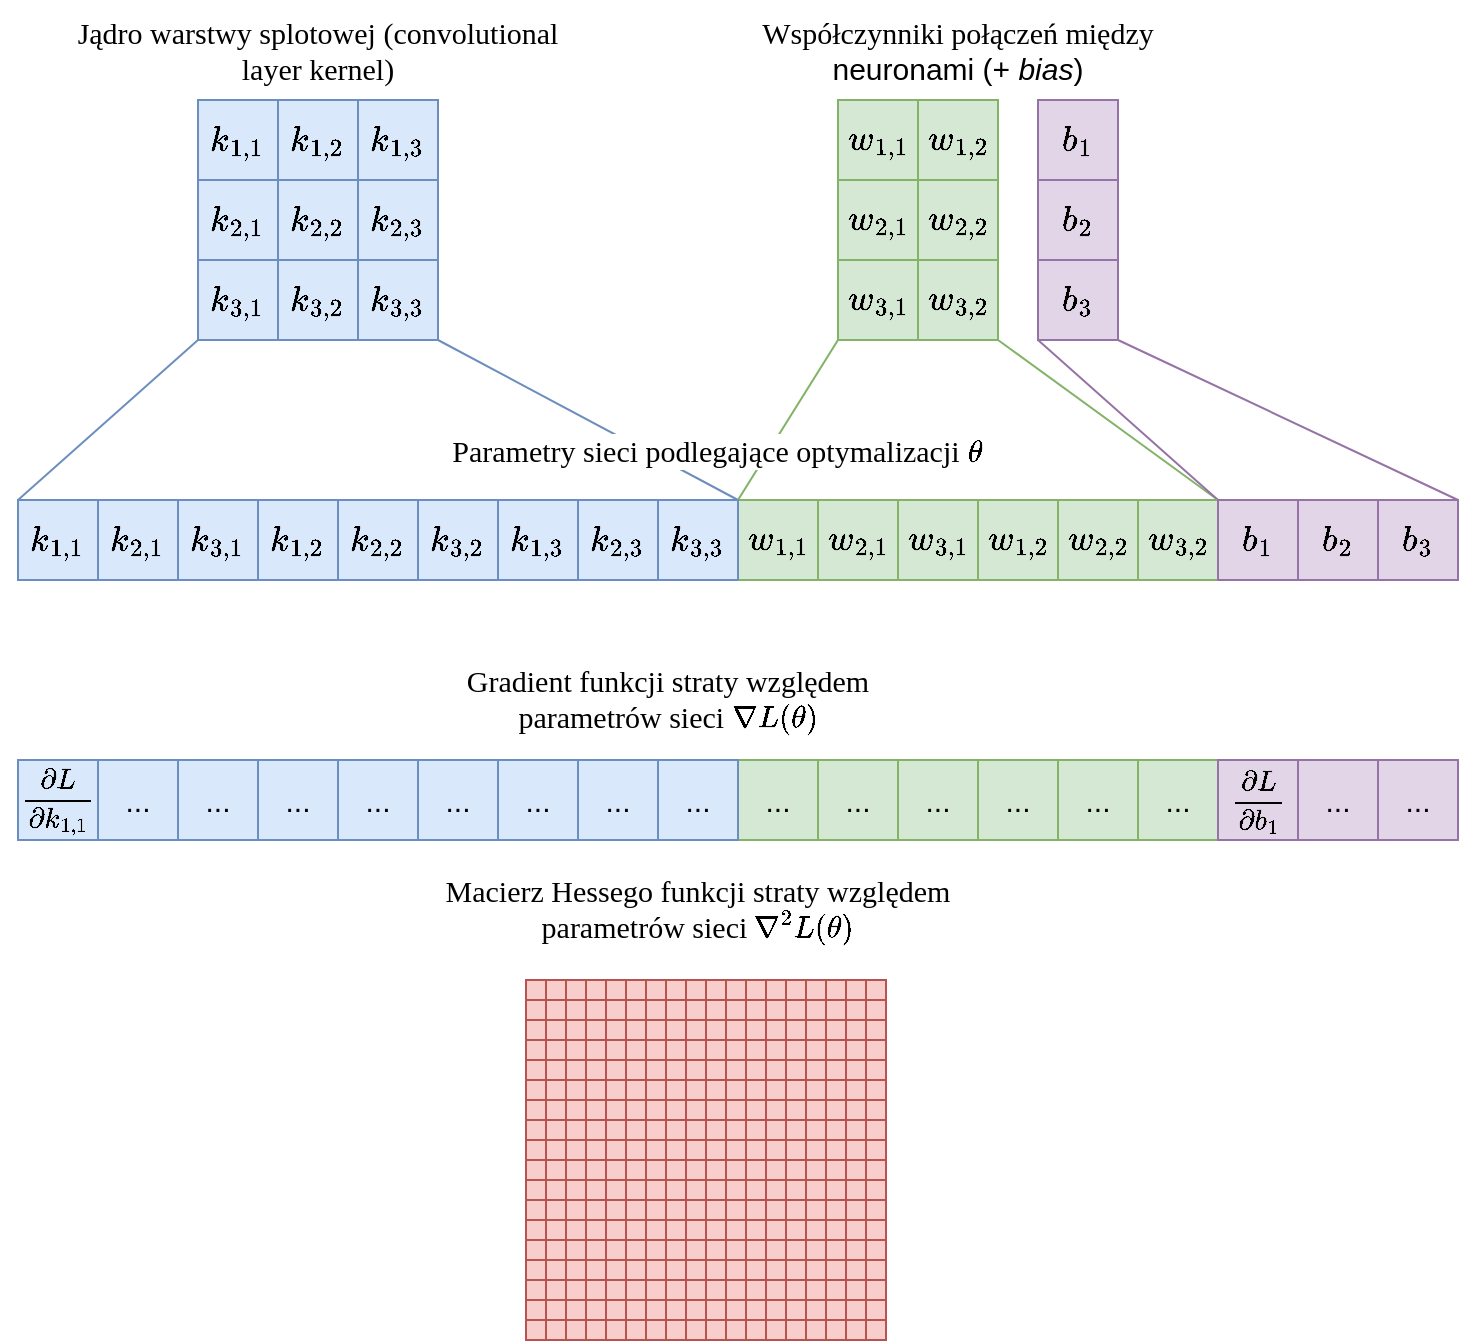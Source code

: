 <mxfile version="13.0.1" type="device"><diagram id="JwJl7iWG_cFt6wTT3RY2" name="Page-1"><mxGraphModel dx="257.47" dy="-221.95" grid="0" gridSize="10" guides="1" tooltips="1" connect="1" arrows="1" fold="1" page="1" pageScale="1" pageWidth="827" pageHeight="1169" math="1" shadow="0" extFonts="Nunito^https://fonts.googleapis.com/css?family=Nunito"><root><mxCell id="0"/><mxCell id="1" parent="0"/><mxCell id="Vqx0mYuwTP945x3AvN3m-80" value="" style="endArrow=none;html=1;fontSize=12;entryX=1;entryY=1;entryDx=0;entryDy=0;exitX=1;exitY=0;exitDx=0;exitDy=0;fillColor=#dae8fc;strokeColor=#6c8ebf;" edge="1" parent="1" source="Vqx0mYuwTP945x3AvN3m-59" target="Vqx0mYuwTP945x3AvN3m-21"><mxGeometry width="50" height="50" relative="1" as="geometry"><mxPoint x="424" y="498" as="sourcePoint"/><mxPoint x="474" y="448" as="targetPoint"/></mxGeometry></mxCell><mxCell id="Vqx0mYuwTP945x3AvN3m-4" value="`w_{1,1}`" style="rounded=0;whiteSpace=wrap;html=1;fontSize=15;fillColor=#d5e8d4;strokeColor=#82b366;" vertex="1" parent="1"><mxGeometry x="480" y="280" width="40" height="40" as="geometry"/></mxCell><mxCell id="Vqx0mYuwTP945x3AvN3m-5" value="`w_{1,2}`" style="rounded=0;whiteSpace=wrap;html=1;fontSize=15;fillColor=#d5e8d4;strokeColor=#82b366;" vertex="1" parent="1"><mxGeometry x="520" y="280" width="40" height="40" as="geometry"/></mxCell><mxCell id="Vqx0mYuwTP945x3AvN3m-6" value="`w_{2,2}`" style="rounded=0;whiteSpace=wrap;html=1;fontSize=15;fillColor=#d5e8d4;strokeColor=#82b366;" vertex="1" parent="1"><mxGeometry x="520" y="320" width="40" height="40" as="geometry"/></mxCell><mxCell id="Vqx0mYuwTP945x3AvN3m-7" value="`w_{2,1}`" style="rounded=0;whiteSpace=wrap;html=1;fontSize=15;fillColor=#d5e8d4;strokeColor=#82b366;" vertex="1" parent="1"><mxGeometry x="480" y="320" width="40" height="40" as="geometry"/></mxCell><mxCell id="Vqx0mYuwTP945x3AvN3m-83" style="edgeStyle=none;rounded=0;orthogonalLoop=1;jettySize=auto;html=1;exitX=1;exitY=1;exitDx=0;exitDy=0;entryX=0;entryY=0;entryDx=0;entryDy=0;endArrow=none;endFill=0;fontSize=12;fillColor=#d5e8d4;strokeColor=#82b366;" edge="1" parent="1" source="Vqx0mYuwTP945x3AvN3m-8" target="Vqx0mYuwTP945x3AvN3m-48"><mxGeometry relative="1" as="geometry"/></mxCell><mxCell id="Vqx0mYuwTP945x3AvN3m-8" value="`w_{3,2}`" style="rounded=0;whiteSpace=wrap;html=1;fontSize=15;fillColor=#d5e8d4;strokeColor=#82b366;" vertex="1" parent="1"><mxGeometry x="520" y="360" width="40" height="40" as="geometry"/></mxCell><mxCell id="Vqx0mYuwTP945x3AvN3m-82" style="rounded=0;orthogonalLoop=1;jettySize=auto;html=1;exitX=0;exitY=1;exitDx=0;exitDy=0;entryX=0;entryY=0;entryDx=0;entryDy=0;fontSize=12;fillColor=#d5e8d4;strokeColor=#82b366;endArrow=none;endFill=0;" edge="1" parent="1" source="Vqx0mYuwTP945x3AvN3m-9" target="Vqx0mYuwTP945x3AvN3m-42"><mxGeometry relative="1" as="geometry"/></mxCell><mxCell id="Vqx0mYuwTP945x3AvN3m-9" value="`w_{3,1}`" style="rounded=0;whiteSpace=wrap;html=1;fontSize=15;fillColor=#d5e8d4;strokeColor=#82b366;" vertex="1" parent="1"><mxGeometry x="480" y="360" width="40" height="40" as="geometry"/></mxCell><mxCell id="Vqx0mYuwTP945x3AvN3m-10" value="`b_{1}`" style="rounded=0;whiteSpace=wrap;html=1;fontSize=15;fillColor=#e1d5e7;strokeColor=#9673a6;" vertex="1" parent="1"><mxGeometry x="580" y="280" width="40" height="40" as="geometry"/></mxCell><mxCell id="Vqx0mYuwTP945x3AvN3m-11" value="`b_{2}`" style="rounded=0;whiteSpace=wrap;html=1;fontSize=15;fillColor=#e1d5e7;strokeColor=#9673a6;" vertex="1" parent="1"><mxGeometry x="580" y="320" width="40" height="40" as="geometry"/></mxCell><mxCell id="Vqx0mYuwTP945x3AvN3m-84" style="edgeStyle=none;rounded=0;orthogonalLoop=1;jettySize=auto;html=1;exitX=0;exitY=1;exitDx=0;exitDy=0;entryX=0;entryY=0;entryDx=0;entryDy=0;endArrow=none;endFill=0;fontSize=12;fillColor=#e1d5e7;strokeColor=#9673a6;" edge="1" parent="1" source="Vqx0mYuwTP945x3AvN3m-12" target="Vqx0mYuwTP945x3AvN3m-48"><mxGeometry relative="1" as="geometry"/></mxCell><mxCell id="Vqx0mYuwTP945x3AvN3m-85" style="edgeStyle=none;rounded=0;orthogonalLoop=1;jettySize=auto;html=1;exitX=1;exitY=1;exitDx=0;exitDy=0;entryX=1;entryY=0;entryDx=0;entryDy=0;endArrow=none;endFill=0;fontSize=12;fillColor=#e1d5e7;strokeColor=#9673a6;" edge="1" parent="1" source="Vqx0mYuwTP945x3AvN3m-12" target="Vqx0mYuwTP945x3AvN3m-50"><mxGeometry relative="1" as="geometry"/></mxCell><mxCell id="Vqx0mYuwTP945x3AvN3m-12" value="`b_{3}`" style="rounded=0;whiteSpace=wrap;html=1;fontSize=15;fillColor=#e1d5e7;strokeColor=#9673a6;" vertex="1" parent="1"><mxGeometry x="580" y="360" width="40" height="40" as="geometry"/></mxCell><mxCell id="Vqx0mYuwTP945x3AvN3m-13" value="`k_{1,1}`" style="rounded=0;whiteSpace=wrap;html=1;fontSize=15;fillColor=#dae8fc;strokeColor=#6c8ebf;" vertex="1" parent="1"><mxGeometry x="160" y="280" width="40" height="40" as="geometry"/></mxCell><mxCell id="Vqx0mYuwTP945x3AvN3m-14" value="`k_{1,2}`" style="rounded=0;whiteSpace=wrap;html=1;fontSize=15;fillColor=#dae8fc;strokeColor=#6c8ebf;" vertex="1" parent="1"><mxGeometry x="200" y="280" width="40" height="40" as="geometry"/></mxCell><mxCell id="Vqx0mYuwTP945x3AvN3m-15" value="`k_{1,3}`" style="rounded=0;whiteSpace=wrap;html=1;fontSize=15;fillColor=#dae8fc;strokeColor=#6c8ebf;" vertex="1" parent="1"><mxGeometry x="240" y="280" width="40" height="40" as="geometry"/></mxCell><mxCell id="Vqx0mYuwTP945x3AvN3m-16" value="`k_{2,1}`" style="rounded=0;whiteSpace=wrap;html=1;fontSize=15;fillColor=#dae8fc;strokeColor=#6c8ebf;" vertex="1" parent="1"><mxGeometry x="160" y="320" width="40" height="40" as="geometry"/></mxCell><mxCell id="Vqx0mYuwTP945x3AvN3m-17" value="`k_{2,2}`" style="rounded=0;whiteSpace=wrap;html=1;fontSize=15;fillColor=#dae8fc;strokeColor=#6c8ebf;" vertex="1" parent="1"><mxGeometry x="200" y="320" width="40" height="40" as="geometry"/></mxCell><mxCell id="Vqx0mYuwTP945x3AvN3m-18" value="`k_{2,3}`" style="rounded=0;whiteSpace=wrap;html=1;fontSize=15;fillColor=#dae8fc;strokeColor=#6c8ebf;" vertex="1" parent="1"><mxGeometry x="240" y="320" width="40" height="40" as="geometry"/></mxCell><mxCell id="Vqx0mYuwTP945x3AvN3m-19" value="`k_{3,1}`" style="rounded=0;whiteSpace=wrap;html=1;fontSize=15;fillColor=#dae8fc;strokeColor=#6c8ebf;" vertex="1" parent="1"><mxGeometry x="160" y="360" width="40" height="40" as="geometry"/></mxCell><mxCell id="Vqx0mYuwTP945x3AvN3m-20" value="`k_{3,2}`" style="rounded=0;whiteSpace=wrap;html=1;fontSize=15;fillColor=#dae8fc;strokeColor=#6c8ebf;" vertex="1" parent="1"><mxGeometry x="200" y="360" width="40" height="40" as="geometry"/></mxCell><mxCell id="Vqx0mYuwTP945x3AvN3m-21" value="`k_{3,3}`" style="rounded=0;whiteSpace=wrap;html=1;fontSize=15;fillColor=#dae8fc;strokeColor=#6c8ebf;" vertex="1" parent="1"><mxGeometry x="240" y="360" width="40" height="40" as="geometry"/></mxCell><mxCell id="Vqx0mYuwTP945x3AvN3m-22" value="&lt;font face=&quot;Nunito&quot;&gt;Jądro warstwy splotowej (convolutional layer kernel)&lt;/font&gt;" style="text;html=1;strokeColor=none;fillColor=none;align=center;verticalAlign=middle;whiteSpace=wrap;rounded=0;fontSize=15;" vertex="1" parent="1"><mxGeometry x="95" y="230" width="250" height="50" as="geometry"/></mxCell><mxCell id="Vqx0mYuwTP945x3AvN3m-23" value="&lt;font face=&quot;Nunito&quot;&gt;Współczynniki połączeń między&lt;br&gt;&lt;/font&gt;neuronami (+ &lt;i&gt;bias&lt;/i&gt;)" style="text;html=1;strokeColor=none;fillColor=none;align=center;verticalAlign=middle;whiteSpace=wrap;rounded=0;fontSize=15;" vertex="1" parent="1"><mxGeometry x="415" y="230" width="250" height="50" as="geometry"/></mxCell><mxCell id="Vqx0mYuwTP945x3AvN3m-42" value="`w_{1,1}`" style="rounded=0;whiteSpace=wrap;html=1;fontSize=15;fillColor=#d5e8d4;strokeColor=#82b366;" vertex="1" parent="1"><mxGeometry x="430" y="480" width="40" height="40" as="geometry"/></mxCell><mxCell id="Vqx0mYuwTP945x3AvN3m-43" value="`w_{1,2}`" style="rounded=0;whiteSpace=wrap;html=1;fontSize=15;fillColor=#d5e8d4;strokeColor=#82b366;" vertex="1" parent="1"><mxGeometry x="550" y="480" width="40" height="40" as="geometry"/></mxCell><mxCell id="Vqx0mYuwTP945x3AvN3m-44" value="`w_{2,2}`" style="rounded=0;whiteSpace=wrap;html=1;fontSize=15;fillColor=#d5e8d4;strokeColor=#82b366;" vertex="1" parent="1"><mxGeometry x="590" y="480" width="40" height="40" as="geometry"/></mxCell><mxCell id="Vqx0mYuwTP945x3AvN3m-45" value="`w_{2,1}`" style="rounded=0;whiteSpace=wrap;html=1;fontSize=15;fillColor=#d5e8d4;strokeColor=#82b366;" vertex="1" parent="1"><mxGeometry x="470" y="480" width="40" height="40" as="geometry"/></mxCell><mxCell id="Vqx0mYuwTP945x3AvN3m-46" value="`w_{3,2}`" style="rounded=0;whiteSpace=wrap;html=1;fontSize=15;fillColor=#d5e8d4;strokeColor=#82b366;" vertex="1" parent="1"><mxGeometry x="630" y="480" width="40" height="40" as="geometry"/></mxCell><mxCell id="Vqx0mYuwTP945x3AvN3m-47" value="`w_{3,1}`" style="rounded=0;whiteSpace=wrap;html=1;fontSize=15;fillColor=#d5e8d4;strokeColor=#82b366;" vertex="1" parent="1"><mxGeometry x="510" y="480" width="40" height="40" as="geometry"/></mxCell><mxCell id="Vqx0mYuwTP945x3AvN3m-48" value="`b_{1}`" style="rounded=0;whiteSpace=wrap;html=1;fontSize=15;fillColor=#e1d5e7;strokeColor=#9673a6;" vertex="1" parent="1"><mxGeometry x="670" y="480" width="40" height="40" as="geometry"/></mxCell><mxCell id="Vqx0mYuwTP945x3AvN3m-49" value="`b_{2}`" style="rounded=0;whiteSpace=wrap;html=1;fontSize=15;fillColor=#e1d5e7;strokeColor=#9673a6;" vertex="1" parent="1"><mxGeometry x="710" y="480" width="40" height="40" as="geometry"/></mxCell><mxCell id="Vqx0mYuwTP945x3AvN3m-50" value="`b_{3}`" style="rounded=0;whiteSpace=wrap;html=1;fontSize=15;fillColor=#e1d5e7;strokeColor=#9673a6;" vertex="1" parent="1"><mxGeometry x="750" y="480" width="40" height="40" as="geometry"/></mxCell><mxCell id="Vqx0mYuwTP945x3AvN3m-51" value="`k_{1,1}`" style="rounded=0;whiteSpace=wrap;html=1;fontSize=15;fillColor=#dae8fc;strokeColor=#6c8ebf;" vertex="1" parent="1"><mxGeometry x="70" y="480" width="40" height="40" as="geometry"/></mxCell><mxCell id="Vqx0mYuwTP945x3AvN3m-52" value="`k_{1,2}`" style="rounded=0;whiteSpace=wrap;html=1;fontSize=15;fillColor=#dae8fc;strokeColor=#6c8ebf;" vertex="1" parent="1"><mxGeometry x="190" y="480" width="40" height="40" as="geometry"/></mxCell><mxCell id="Vqx0mYuwTP945x3AvN3m-53" value="`k_{1,3}`" style="rounded=0;whiteSpace=wrap;html=1;fontSize=15;fillColor=#dae8fc;strokeColor=#6c8ebf;" vertex="1" parent="1"><mxGeometry x="310" y="480" width="40" height="40" as="geometry"/></mxCell><mxCell id="Vqx0mYuwTP945x3AvN3m-54" value="`k_{2,1}`" style="rounded=0;whiteSpace=wrap;html=1;fontSize=15;fillColor=#dae8fc;strokeColor=#6c8ebf;" vertex="1" parent="1"><mxGeometry x="110" y="480" width="40" height="40" as="geometry"/></mxCell><mxCell id="Vqx0mYuwTP945x3AvN3m-55" value="`k_{2,2}`" style="rounded=0;whiteSpace=wrap;html=1;fontSize=15;fillColor=#dae8fc;strokeColor=#6c8ebf;" vertex="1" parent="1"><mxGeometry x="230" y="480" width="40" height="40" as="geometry"/></mxCell><mxCell id="Vqx0mYuwTP945x3AvN3m-56" value="`k_{2,3}`" style="rounded=0;whiteSpace=wrap;html=1;fontSize=15;fillColor=#dae8fc;strokeColor=#6c8ebf;" vertex="1" parent="1"><mxGeometry x="350" y="480" width="40" height="40" as="geometry"/></mxCell><mxCell id="Vqx0mYuwTP945x3AvN3m-57" value="`k_{3,1}`" style="rounded=0;whiteSpace=wrap;html=1;fontSize=15;fillColor=#dae8fc;strokeColor=#6c8ebf;" vertex="1" parent="1"><mxGeometry x="150" y="480" width="40" height="40" as="geometry"/></mxCell><mxCell id="Vqx0mYuwTP945x3AvN3m-58" value="`k_{3,2}`" style="rounded=0;whiteSpace=wrap;html=1;fontSize=15;fillColor=#dae8fc;strokeColor=#6c8ebf;" vertex="1" parent="1"><mxGeometry x="270" y="480" width="40" height="40" as="geometry"/></mxCell><mxCell id="Vqx0mYuwTP945x3AvN3m-59" value="`k_{3,3}`" style="rounded=0;whiteSpace=wrap;html=1;fontSize=15;fillColor=#dae8fc;strokeColor=#6c8ebf;" vertex="1" parent="1"><mxGeometry x="390" y="480" width="40" height="40" as="geometry"/></mxCell><mxCell id="Vqx0mYuwTP945x3AvN3m-60" value="&lt;span style=&quot;font-family: nunito; font-size: 15px; font-style: normal; font-weight: 400; letter-spacing: normal; text-indent: 0px; text-transform: none; word-spacing: 0px; float: none; display: inline;&quot;&gt;Parametry sieci podlegające optymalizacji `\theta`&lt;/span&gt;" style="text;whiteSpace=wrap;html=1;fontSize=15;align=center;labelBackgroundColor=#ffffff;" vertex="1" parent="1"><mxGeometry x="269" y="440" width="301" height="30" as="geometry"/></mxCell><mxCell id="Vqx0mYuwTP945x3AvN3m-61" value="&lt;span style=&quot;font-family: &amp;#34;nunito&amp;#34; ; font-size: 15px ; font-style: normal ; font-weight: 400 ; letter-spacing: normal ; text-indent: 0px ; text-transform: none ; word-spacing: 0px ; float: none ; display: inline&quot;&gt;Gradient funkcji straty względem parametrów sieci `\nabla L(\theta)`&lt;/span&gt;" style="text;whiteSpace=wrap;html=1;fontSize=15;align=center;" vertex="1" parent="1"><mxGeometry x="270" y="555" width="250" height="45" as="geometry"/></mxCell><mxCell id="Vqx0mYuwTP945x3AvN3m-62" value="..." style="rounded=0;whiteSpace=wrap;html=1;fontSize=15;fillColor=#d5e8d4;strokeColor=#82b366;" vertex="1" parent="1"><mxGeometry x="430" y="610" width="40" height="40" as="geometry"/></mxCell><mxCell id="Vqx0mYuwTP945x3AvN3m-63" value="..." style="rounded=0;whiteSpace=wrap;html=1;fontSize=15;fillColor=#d5e8d4;strokeColor=#82b366;" vertex="1" parent="1"><mxGeometry x="550" y="610" width="40" height="40" as="geometry"/></mxCell><mxCell id="Vqx0mYuwTP945x3AvN3m-64" value="..." style="rounded=0;whiteSpace=wrap;html=1;fontSize=15;fillColor=#d5e8d4;strokeColor=#82b366;" vertex="1" parent="1"><mxGeometry x="590" y="610" width="40" height="40" as="geometry"/></mxCell><mxCell id="Vqx0mYuwTP945x3AvN3m-65" value="..." style="rounded=0;whiteSpace=wrap;html=1;fontSize=15;fillColor=#d5e8d4;strokeColor=#82b366;" vertex="1" parent="1"><mxGeometry x="470" y="610" width="40" height="40" as="geometry"/></mxCell><mxCell id="Vqx0mYuwTP945x3AvN3m-66" value="..." style="rounded=0;whiteSpace=wrap;html=1;fontSize=15;fillColor=#d5e8d4;strokeColor=#82b366;" vertex="1" parent="1"><mxGeometry x="630" y="610" width="40" height="40" as="geometry"/></mxCell><mxCell id="Vqx0mYuwTP945x3AvN3m-67" value="..." style="rounded=0;whiteSpace=wrap;html=1;fontSize=15;fillColor=#d5e8d4;strokeColor=#82b366;" vertex="1" parent="1"><mxGeometry x="510" y="610" width="40" height="40" as="geometry"/></mxCell><mxCell id="Vqx0mYuwTP945x3AvN3m-68" value="`{\partial L}/{\partial b_{1}}`" style="rounded=0;whiteSpace=wrap;html=1;fontSize=12;fillColor=#e1d5e7;strokeColor=#9673a6;" vertex="1" parent="1"><mxGeometry x="670" y="610" width="40" height="40" as="geometry"/></mxCell><mxCell id="Vqx0mYuwTP945x3AvN3m-69" value="..." style="rounded=0;whiteSpace=wrap;html=1;fontSize=15;fillColor=#e1d5e7;strokeColor=#9673a6;" vertex="1" parent="1"><mxGeometry x="710" y="610" width="40" height="40" as="geometry"/></mxCell><mxCell id="Vqx0mYuwTP945x3AvN3m-70" value="..." style="rounded=0;whiteSpace=wrap;html=1;fontSize=15;fillColor=#e1d5e7;strokeColor=#9673a6;" vertex="1" parent="1"><mxGeometry x="750" y="610" width="40" height="40" as="geometry"/></mxCell><mxCell id="Vqx0mYuwTP945x3AvN3m-71" value="`{\partial L}/{\partial k_{1,1}}`" style="rounded=0;whiteSpace=wrap;html=1;fontSize=12;fillColor=#dae8fc;strokeColor=#6c8ebf;" vertex="1" parent="1"><mxGeometry x="70" y="610" width="40" height="40" as="geometry"/></mxCell><mxCell id="Vqx0mYuwTP945x3AvN3m-72" value="..." style="rounded=0;whiteSpace=wrap;html=1;fontSize=15;fillColor=#dae8fc;strokeColor=#6c8ebf;" vertex="1" parent="1"><mxGeometry x="190" y="610" width="40" height="40" as="geometry"/></mxCell><mxCell id="Vqx0mYuwTP945x3AvN3m-73" value="..." style="rounded=0;whiteSpace=wrap;html=1;fontSize=15;fillColor=#dae8fc;strokeColor=#6c8ebf;" vertex="1" parent="1"><mxGeometry x="310" y="610" width="40" height="40" as="geometry"/></mxCell><mxCell id="Vqx0mYuwTP945x3AvN3m-74" value="..." style="rounded=0;whiteSpace=wrap;html=1;fontSize=15;fillColor=#dae8fc;strokeColor=#6c8ebf;" vertex="1" parent="1"><mxGeometry x="110" y="610" width="40" height="40" as="geometry"/></mxCell><mxCell id="Vqx0mYuwTP945x3AvN3m-75" value="..." style="rounded=0;whiteSpace=wrap;html=1;fontSize=15;fillColor=#dae8fc;strokeColor=#6c8ebf;" vertex="1" parent="1"><mxGeometry x="230" y="610" width="40" height="40" as="geometry"/></mxCell><mxCell id="Vqx0mYuwTP945x3AvN3m-76" value="..." style="rounded=0;whiteSpace=wrap;html=1;fontSize=15;fillColor=#dae8fc;strokeColor=#6c8ebf;" vertex="1" parent="1"><mxGeometry x="350" y="610" width="40" height="40" as="geometry"/></mxCell><mxCell id="Vqx0mYuwTP945x3AvN3m-77" value="..." style="rounded=0;whiteSpace=wrap;html=1;fontSize=15;fillColor=#dae8fc;strokeColor=#6c8ebf;" vertex="1" parent="1"><mxGeometry x="150" y="610" width="40" height="40" as="geometry"/></mxCell><mxCell id="Vqx0mYuwTP945x3AvN3m-78" value="..." style="rounded=0;whiteSpace=wrap;html=1;fontSize=15;fillColor=#dae8fc;strokeColor=#6c8ebf;" vertex="1" parent="1"><mxGeometry x="270" y="610" width="40" height="40" as="geometry"/></mxCell><mxCell id="Vqx0mYuwTP945x3AvN3m-79" value="..." style="rounded=0;whiteSpace=wrap;html=1;fontSize=15;fillColor=#dae8fc;strokeColor=#6c8ebf;" vertex="1" parent="1"><mxGeometry x="390" y="610" width="40" height="40" as="geometry"/></mxCell><mxCell id="Vqx0mYuwTP945x3AvN3m-81" value="" style="endArrow=none;html=1;fontSize=12;entryX=0;entryY=1;entryDx=0;entryDy=0;exitX=0;exitY=0;exitDx=0;exitDy=0;fillColor=#dae8fc;strokeColor=#6c8ebf;" edge="1" parent="1" source="Vqx0mYuwTP945x3AvN3m-51" target="Vqx0mYuwTP945x3AvN3m-19"><mxGeometry width="50" height="50" relative="1" as="geometry"><mxPoint x="440" y="490" as="sourcePoint"/><mxPoint x="290" y="410" as="targetPoint"/></mxGeometry></mxCell><mxCell id="Vqx0mYuwTP945x3AvN3m-433" value="" style="group;fillColor=#f8cecc;strokeColor=#b85450;" vertex="1" connectable="0" parent="1"><mxGeometry x="324" y="720" width="180" height="180" as="geometry"/></mxCell><mxCell id="Vqx0mYuwTP945x3AvN3m-95" value="" style="rounded=0;whiteSpace=wrap;html=1;fontSize=12;fillColor=#f8cecc;strokeColor=#b85450;" vertex="1" parent="Vqx0mYuwTP945x3AvN3m-433"><mxGeometry width="10" height="10" as="geometry"/></mxCell><mxCell id="Vqx0mYuwTP945x3AvN3m-105" value="" style="rounded=0;whiteSpace=wrap;html=1;fontSize=12;fillColor=#f8cecc;strokeColor=#b85450;" vertex="1" parent="Vqx0mYuwTP945x3AvN3m-433"><mxGeometry x="10" y="10" width="10" height="10" as="geometry"/></mxCell><mxCell id="Vqx0mYuwTP945x3AvN3m-106" value="" style="rounded=0;whiteSpace=wrap;html=1;fontSize=12;fillColor=#f8cecc;strokeColor=#b85450;" vertex="1" parent="Vqx0mYuwTP945x3AvN3m-433"><mxGeometry x="20" y="20" width="10" height="10" as="geometry"/></mxCell><mxCell id="Vqx0mYuwTP945x3AvN3m-107" value="" style="rounded=0;whiteSpace=wrap;html=1;fontSize=12;fillColor=#f8cecc;strokeColor=#b85450;" vertex="1" parent="Vqx0mYuwTP945x3AvN3m-433"><mxGeometry x="30" y="30" width="10" height="10" as="geometry"/></mxCell><mxCell id="Vqx0mYuwTP945x3AvN3m-108" value="" style="rounded=0;whiteSpace=wrap;html=1;fontSize=12;fillColor=#f8cecc;strokeColor=#b85450;" vertex="1" parent="Vqx0mYuwTP945x3AvN3m-433"><mxGeometry x="40" y="40" width="10" height="10" as="geometry"/></mxCell><mxCell id="Vqx0mYuwTP945x3AvN3m-109" value="" style="rounded=0;whiteSpace=wrap;html=1;fontSize=12;fillColor=#f8cecc;strokeColor=#b85450;" vertex="1" parent="Vqx0mYuwTP945x3AvN3m-433"><mxGeometry x="50" y="50" width="10" height="10" as="geometry"/></mxCell><mxCell id="Vqx0mYuwTP945x3AvN3m-110" value="" style="rounded=0;whiteSpace=wrap;html=1;fontSize=12;fillColor=#f8cecc;strokeColor=#b85450;" vertex="1" parent="Vqx0mYuwTP945x3AvN3m-433"><mxGeometry x="60" y="60" width="10" height="10" as="geometry"/></mxCell><mxCell id="Vqx0mYuwTP945x3AvN3m-434" style="edgeStyle=none;rounded=0;orthogonalLoop=1;jettySize=auto;html=1;exitX=0.25;exitY=0;exitDx=0;exitDy=0;entryX=0;entryY=0;entryDx=0;entryDy=0;endArrow=none;endFill=0;fontSize=12;fillColor=#f8cecc;strokeColor=#b85450;" edge="1" parent="Vqx0mYuwTP945x3AvN3m-433" source="Vqx0mYuwTP945x3AvN3m-111" target="Vqx0mYuwTP945x3AvN3m-128"><mxGeometry relative="1" as="geometry"/></mxCell><mxCell id="Vqx0mYuwTP945x3AvN3m-111" value="" style="rounded=0;whiteSpace=wrap;html=1;fontSize=12;fillColor=#f8cecc;strokeColor=#b85450;" vertex="1" parent="Vqx0mYuwTP945x3AvN3m-433"><mxGeometry x="70" y="70" width="10" height="10" as="geometry"/></mxCell><mxCell id="Vqx0mYuwTP945x3AvN3m-112" value="" style="rounded=0;whiteSpace=wrap;html=1;fontSize=12;fillColor=#f8cecc;strokeColor=#b85450;" vertex="1" parent="Vqx0mYuwTP945x3AvN3m-433"><mxGeometry x="80" y="80" width="10" height="10" as="geometry"/></mxCell><mxCell id="Vqx0mYuwTP945x3AvN3m-113" value="" style="rounded=0;whiteSpace=wrap;html=1;fontSize=12;fillColor=#f8cecc;strokeColor=#b85450;" vertex="1" parent="Vqx0mYuwTP945x3AvN3m-433"><mxGeometry x="90" y="90" width="10" height="10" as="geometry"/></mxCell><mxCell id="Vqx0mYuwTP945x3AvN3m-114" value="" style="rounded=0;whiteSpace=wrap;html=1;fontSize=12;fillColor=#f8cecc;strokeColor=#b85450;" vertex="1" parent="Vqx0mYuwTP945x3AvN3m-433"><mxGeometry x="100" y="100" width="10" height="10" as="geometry"/></mxCell><mxCell id="Vqx0mYuwTP945x3AvN3m-115" value="" style="rounded=0;whiteSpace=wrap;html=1;fontSize=12;fillColor=#f8cecc;strokeColor=#b85450;" vertex="1" parent="Vqx0mYuwTP945x3AvN3m-433"><mxGeometry x="110" y="110" width="10" height="10" as="geometry"/></mxCell><mxCell id="Vqx0mYuwTP945x3AvN3m-116" value="" style="rounded=0;whiteSpace=wrap;html=1;fontSize=12;fillColor=#f8cecc;strokeColor=#b85450;" vertex="1" parent="Vqx0mYuwTP945x3AvN3m-433"><mxGeometry x="120" y="120" width="10" height="10" as="geometry"/></mxCell><mxCell id="Vqx0mYuwTP945x3AvN3m-117" value="" style="rounded=0;whiteSpace=wrap;html=1;fontSize=12;fillColor=#f8cecc;strokeColor=#b85450;" vertex="1" parent="Vqx0mYuwTP945x3AvN3m-433"><mxGeometry x="130" y="130" width="10" height="10" as="geometry"/></mxCell><mxCell id="Vqx0mYuwTP945x3AvN3m-118" value="" style="rounded=0;whiteSpace=wrap;html=1;fontSize=12;fillColor=#f8cecc;strokeColor=#b85450;" vertex="1" parent="Vqx0mYuwTP945x3AvN3m-433"><mxGeometry x="140" y="140" width="10" height="10" as="geometry"/></mxCell><mxCell id="Vqx0mYuwTP945x3AvN3m-119" value="" style="rounded=0;whiteSpace=wrap;html=1;fontSize=12;fillColor=#f8cecc;strokeColor=#b85450;" vertex="1" parent="Vqx0mYuwTP945x3AvN3m-433"><mxGeometry x="150" y="150" width="10" height="10" as="geometry"/></mxCell><mxCell id="Vqx0mYuwTP945x3AvN3m-120" value="" style="rounded=0;whiteSpace=wrap;html=1;fontSize=12;fillColor=#f8cecc;strokeColor=#b85450;" vertex="1" parent="Vqx0mYuwTP945x3AvN3m-433"><mxGeometry x="160" y="160" width="10" height="10" as="geometry"/></mxCell><mxCell id="Vqx0mYuwTP945x3AvN3m-121" value="" style="rounded=0;whiteSpace=wrap;html=1;fontSize=12;fillColor=#f8cecc;strokeColor=#b85450;" vertex="1" parent="Vqx0mYuwTP945x3AvN3m-433"><mxGeometry x="170" y="170" width="10" height="10" as="geometry"/></mxCell><mxCell id="Vqx0mYuwTP945x3AvN3m-122" value="" style="rounded=0;whiteSpace=wrap;html=1;fontSize=12;fillColor=#f8cecc;strokeColor=#b85450;" vertex="1" parent="Vqx0mYuwTP945x3AvN3m-433"><mxGeometry x="10" width="10" height="10" as="geometry"/></mxCell><mxCell id="Vqx0mYuwTP945x3AvN3m-123" value="" style="rounded=0;whiteSpace=wrap;html=1;fontSize=12;fillColor=#f8cecc;strokeColor=#b85450;" vertex="1" parent="Vqx0mYuwTP945x3AvN3m-433"><mxGeometry x="20" y="10" width="10" height="10" as="geometry"/></mxCell><mxCell id="Vqx0mYuwTP945x3AvN3m-124" value="" style="rounded=0;whiteSpace=wrap;html=1;fontSize=12;fillColor=#f8cecc;strokeColor=#b85450;" vertex="1" parent="Vqx0mYuwTP945x3AvN3m-433"><mxGeometry x="30" y="20" width="10" height="10" as="geometry"/></mxCell><mxCell id="Vqx0mYuwTP945x3AvN3m-125" value="" style="rounded=0;whiteSpace=wrap;html=1;fontSize=12;fillColor=#f8cecc;strokeColor=#b85450;" vertex="1" parent="Vqx0mYuwTP945x3AvN3m-433"><mxGeometry x="40" y="30" width="10" height="10" as="geometry"/></mxCell><mxCell id="Vqx0mYuwTP945x3AvN3m-126" value="" style="rounded=0;whiteSpace=wrap;html=1;fontSize=12;fillColor=#f8cecc;strokeColor=#b85450;" vertex="1" parent="Vqx0mYuwTP945x3AvN3m-433"><mxGeometry x="50" y="40" width="10" height="10" as="geometry"/></mxCell><mxCell id="Vqx0mYuwTP945x3AvN3m-127" value="" style="rounded=0;whiteSpace=wrap;html=1;fontSize=12;fillColor=#f8cecc;strokeColor=#b85450;" vertex="1" parent="Vqx0mYuwTP945x3AvN3m-433"><mxGeometry x="60" y="50" width="10" height="10" as="geometry"/></mxCell><mxCell id="Vqx0mYuwTP945x3AvN3m-128" value="" style="rounded=0;whiteSpace=wrap;html=1;fontSize=12;fillColor=#f8cecc;strokeColor=#b85450;" vertex="1" parent="Vqx0mYuwTP945x3AvN3m-433"><mxGeometry x="70" y="60" width="10" height="10" as="geometry"/></mxCell><mxCell id="Vqx0mYuwTP945x3AvN3m-129" value="" style="rounded=0;whiteSpace=wrap;html=1;fontSize=12;fillColor=#f8cecc;strokeColor=#b85450;" vertex="1" parent="Vqx0mYuwTP945x3AvN3m-433"><mxGeometry x="80" y="70" width="10" height="10" as="geometry"/></mxCell><mxCell id="Vqx0mYuwTP945x3AvN3m-130" value="" style="rounded=0;whiteSpace=wrap;html=1;fontSize=12;fillColor=#f8cecc;strokeColor=#b85450;" vertex="1" parent="Vqx0mYuwTP945x3AvN3m-433"><mxGeometry x="90" y="80" width="10" height="10" as="geometry"/></mxCell><mxCell id="Vqx0mYuwTP945x3AvN3m-131" value="" style="rounded=0;whiteSpace=wrap;html=1;fontSize=12;fillColor=#f8cecc;strokeColor=#b85450;" vertex="1" parent="Vqx0mYuwTP945x3AvN3m-433"><mxGeometry x="100" y="90" width="10" height="10" as="geometry"/></mxCell><mxCell id="Vqx0mYuwTP945x3AvN3m-132" value="" style="rounded=0;whiteSpace=wrap;html=1;fontSize=12;fillColor=#f8cecc;strokeColor=#b85450;" vertex="1" parent="Vqx0mYuwTP945x3AvN3m-433"><mxGeometry x="110" y="100" width="10" height="10" as="geometry"/></mxCell><mxCell id="Vqx0mYuwTP945x3AvN3m-133" value="" style="rounded=0;whiteSpace=wrap;html=1;fontSize=12;fillColor=#f8cecc;strokeColor=#b85450;" vertex="1" parent="Vqx0mYuwTP945x3AvN3m-433"><mxGeometry x="120" y="110" width="10" height="10" as="geometry"/></mxCell><mxCell id="Vqx0mYuwTP945x3AvN3m-134" value="" style="rounded=0;whiteSpace=wrap;html=1;fontSize=12;fillColor=#f8cecc;strokeColor=#b85450;" vertex="1" parent="Vqx0mYuwTP945x3AvN3m-433"><mxGeometry x="130" y="120" width="10" height="10" as="geometry"/></mxCell><mxCell id="Vqx0mYuwTP945x3AvN3m-135" value="" style="rounded=0;whiteSpace=wrap;html=1;fontSize=12;fillColor=#f8cecc;strokeColor=#b85450;" vertex="1" parent="Vqx0mYuwTP945x3AvN3m-433"><mxGeometry x="140" y="130" width="10" height="10" as="geometry"/></mxCell><mxCell id="Vqx0mYuwTP945x3AvN3m-136" value="" style="rounded=0;whiteSpace=wrap;html=1;fontSize=12;fillColor=#f8cecc;strokeColor=#b85450;" vertex="1" parent="Vqx0mYuwTP945x3AvN3m-433"><mxGeometry x="150" y="140" width="10" height="10" as="geometry"/></mxCell><mxCell id="Vqx0mYuwTP945x3AvN3m-137" value="" style="rounded=0;whiteSpace=wrap;html=1;fontSize=12;fillColor=#f8cecc;strokeColor=#b85450;" vertex="1" parent="Vqx0mYuwTP945x3AvN3m-433"><mxGeometry x="160" y="150" width="10" height="10" as="geometry"/></mxCell><mxCell id="Vqx0mYuwTP945x3AvN3m-138" value="" style="rounded=0;whiteSpace=wrap;html=1;fontSize=12;fillColor=#f8cecc;strokeColor=#b85450;" vertex="1" parent="Vqx0mYuwTP945x3AvN3m-433"><mxGeometry x="170" y="160" width="10" height="10" as="geometry"/></mxCell><mxCell id="Vqx0mYuwTP945x3AvN3m-139" value="" style="rounded=0;whiteSpace=wrap;html=1;fontSize=12;fillColor=#f8cecc;strokeColor=#b85450;" vertex="1" parent="Vqx0mYuwTP945x3AvN3m-433"><mxGeometry x="30" y="10" width="10" height="10" as="geometry"/></mxCell><mxCell id="Vqx0mYuwTP945x3AvN3m-140" value="" style="rounded=0;whiteSpace=wrap;html=1;fontSize=12;fillColor=#f8cecc;strokeColor=#b85450;" vertex="1" parent="Vqx0mYuwTP945x3AvN3m-433"><mxGeometry x="40" y="20" width="10" height="10" as="geometry"/></mxCell><mxCell id="Vqx0mYuwTP945x3AvN3m-141" value="" style="rounded=0;whiteSpace=wrap;html=1;fontSize=12;fillColor=#f8cecc;strokeColor=#b85450;" vertex="1" parent="Vqx0mYuwTP945x3AvN3m-433"><mxGeometry x="50" y="30" width="10" height="10" as="geometry"/></mxCell><mxCell id="Vqx0mYuwTP945x3AvN3m-142" value="" style="rounded=0;whiteSpace=wrap;html=1;fontSize=12;fillColor=#f8cecc;strokeColor=#b85450;" vertex="1" parent="Vqx0mYuwTP945x3AvN3m-433"><mxGeometry x="60" y="40" width="10" height="10" as="geometry"/></mxCell><mxCell id="Vqx0mYuwTP945x3AvN3m-143" value="" style="rounded=0;whiteSpace=wrap;html=1;fontSize=12;fillColor=#f8cecc;strokeColor=#b85450;" vertex="1" parent="Vqx0mYuwTP945x3AvN3m-433"><mxGeometry x="70" y="50" width="10" height="10" as="geometry"/></mxCell><mxCell id="Vqx0mYuwTP945x3AvN3m-144" value="" style="rounded=0;whiteSpace=wrap;html=1;fontSize=12;fillColor=#f8cecc;strokeColor=#b85450;" vertex="1" parent="Vqx0mYuwTP945x3AvN3m-433"><mxGeometry x="80" y="60" width="10" height="10" as="geometry"/></mxCell><mxCell id="Vqx0mYuwTP945x3AvN3m-145" value="" style="rounded=0;whiteSpace=wrap;html=1;fontSize=12;fillColor=#f8cecc;strokeColor=#b85450;" vertex="1" parent="Vqx0mYuwTP945x3AvN3m-433"><mxGeometry x="90" y="70" width="10" height="10" as="geometry"/></mxCell><mxCell id="Vqx0mYuwTP945x3AvN3m-146" value="" style="rounded=0;whiteSpace=wrap;html=1;fontSize=12;fillColor=#f8cecc;strokeColor=#b85450;" vertex="1" parent="Vqx0mYuwTP945x3AvN3m-433"><mxGeometry x="100" y="80" width="10" height="10" as="geometry"/></mxCell><mxCell id="Vqx0mYuwTP945x3AvN3m-147" value="" style="rounded=0;whiteSpace=wrap;html=1;fontSize=12;fillColor=#f8cecc;strokeColor=#b85450;" vertex="1" parent="Vqx0mYuwTP945x3AvN3m-433"><mxGeometry x="110" y="90" width="10" height="10" as="geometry"/></mxCell><mxCell id="Vqx0mYuwTP945x3AvN3m-148" value="" style="rounded=0;whiteSpace=wrap;html=1;fontSize=12;fillColor=#f8cecc;strokeColor=#b85450;" vertex="1" parent="Vqx0mYuwTP945x3AvN3m-433"><mxGeometry x="120" y="100" width="10" height="10" as="geometry"/></mxCell><mxCell id="Vqx0mYuwTP945x3AvN3m-149" value="" style="rounded=0;whiteSpace=wrap;html=1;fontSize=12;fillColor=#f8cecc;strokeColor=#b85450;" vertex="1" parent="Vqx0mYuwTP945x3AvN3m-433"><mxGeometry x="130" y="110" width="10" height="10" as="geometry"/></mxCell><mxCell id="Vqx0mYuwTP945x3AvN3m-150" value="" style="rounded=0;whiteSpace=wrap;html=1;fontSize=12;fillColor=#f8cecc;strokeColor=#b85450;" vertex="1" parent="Vqx0mYuwTP945x3AvN3m-433"><mxGeometry x="140" y="120" width="10" height="10" as="geometry"/></mxCell><mxCell id="Vqx0mYuwTP945x3AvN3m-151" value="" style="rounded=0;whiteSpace=wrap;html=1;fontSize=12;fillColor=#f8cecc;strokeColor=#b85450;" vertex="1" parent="Vqx0mYuwTP945x3AvN3m-433"><mxGeometry x="150" y="130" width="10" height="10" as="geometry"/></mxCell><mxCell id="Vqx0mYuwTP945x3AvN3m-152" value="" style="rounded=0;whiteSpace=wrap;html=1;fontSize=12;fillColor=#f8cecc;strokeColor=#b85450;" vertex="1" parent="Vqx0mYuwTP945x3AvN3m-433"><mxGeometry x="160" y="140" width="10" height="10" as="geometry"/></mxCell><mxCell id="Vqx0mYuwTP945x3AvN3m-153" value="" style="rounded=0;whiteSpace=wrap;html=1;fontSize=12;fillColor=#f8cecc;strokeColor=#b85450;" vertex="1" parent="Vqx0mYuwTP945x3AvN3m-433"><mxGeometry x="170" y="150" width="10" height="10" as="geometry"/></mxCell><mxCell id="Vqx0mYuwTP945x3AvN3m-154" value="" style="rounded=0;whiteSpace=wrap;html=1;fontSize=12;fillColor=#f8cecc;strokeColor=#b85450;" vertex="1" parent="Vqx0mYuwTP945x3AvN3m-433"><mxGeometry x="30" width="10" height="10" as="geometry"/></mxCell><mxCell id="Vqx0mYuwTP945x3AvN3m-155" value="" style="rounded=0;whiteSpace=wrap;html=1;fontSize=12;fillColor=#f8cecc;strokeColor=#b85450;" vertex="1" parent="Vqx0mYuwTP945x3AvN3m-433"><mxGeometry x="40" y="10" width="10" height="10" as="geometry"/></mxCell><mxCell id="Vqx0mYuwTP945x3AvN3m-156" value="" style="rounded=0;whiteSpace=wrap;html=1;fontSize=12;fillColor=#f8cecc;strokeColor=#b85450;" vertex="1" parent="Vqx0mYuwTP945x3AvN3m-433"><mxGeometry x="50" y="20" width="10" height="10" as="geometry"/></mxCell><mxCell id="Vqx0mYuwTP945x3AvN3m-157" value="" style="rounded=0;whiteSpace=wrap;html=1;fontSize=12;fillColor=#f8cecc;strokeColor=#b85450;" vertex="1" parent="Vqx0mYuwTP945x3AvN3m-433"><mxGeometry x="60" y="30" width="10" height="10" as="geometry"/></mxCell><mxCell id="Vqx0mYuwTP945x3AvN3m-158" value="" style="rounded=0;whiteSpace=wrap;html=1;fontSize=12;fillColor=#f8cecc;strokeColor=#b85450;" vertex="1" parent="Vqx0mYuwTP945x3AvN3m-433"><mxGeometry x="70" y="40" width="10" height="10" as="geometry"/></mxCell><mxCell id="Vqx0mYuwTP945x3AvN3m-159" value="" style="rounded=0;whiteSpace=wrap;html=1;fontSize=12;fillColor=#f8cecc;strokeColor=#b85450;" vertex="1" parent="Vqx0mYuwTP945x3AvN3m-433"><mxGeometry x="80" y="50" width="10" height="10" as="geometry"/></mxCell><mxCell id="Vqx0mYuwTP945x3AvN3m-160" value="" style="rounded=0;whiteSpace=wrap;html=1;fontSize=12;fillColor=#f8cecc;strokeColor=#b85450;" vertex="1" parent="Vqx0mYuwTP945x3AvN3m-433"><mxGeometry x="90" y="60" width="10" height="10" as="geometry"/></mxCell><mxCell id="Vqx0mYuwTP945x3AvN3m-161" value="" style="rounded=0;whiteSpace=wrap;html=1;fontSize=12;fillColor=#f8cecc;strokeColor=#b85450;" vertex="1" parent="Vqx0mYuwTP945x3AvN3m-433"><mxGeometry x="100" y="70" width="10" height="10" as="geometry"/></mxCell><mxCell id="Vqx0mYuwTP945x3AvN3m-162" value="" style="rounded=0;whiteSpace=wrap;html=1;fontSize=12;fillColor=#f8cecc;strokeColor=#b85450;" vertex="1" parent="Vqx0mYuwTP945x3AvN3m-433"><mxGeometry x="110" y="80" width="10" height="10" as="geometry"/></mxCell><mxCell id="Vqx0mYuwTP945x3AvN3m-163" value="" style="rounded=0;whiteSpace=wrap;html=1;fontSize=12;fillColor=#f8cecc;strokeColor=#b85450;" vertex="1" parent="Vqx0mYuwTP945x3AvN3m-433"><mxGeometry x="120" y="90" width="10" height="10" as="geometry"/></mxCell><mxCell id="Vqx0mYuwTP945x3AvN3m-164" value="" style="rounded=0;whiteSpace=wrap;html=1;fontSize=12;fillColor=#f8cecc;strokeColor=#b85450;" vertex="1" parent="Vqx0mYuwTP945x3AvN3m-433"><mxGeometry x="130" y="100" width="10" height="10" as="geometry"/></mxCell><mxCell id="Vqx0mYuwTP945x3AvN3m-165" value="" style="rounded=0;whiteSpace=wrap;html=1;fontSize=12;fillColor=#f8cecc;strokeColor=#b85450;" vertex="1" parent="Vqx0mYuwTP945x3AvN3m-433"><mxGeometry x="140" y="110" width="10" height="10" as="geometry"/></mxCell><mxCell id="Vqx0mYuwTP945x3AvN3m-166" value="" style="rounded=0;whiteSpace=wrap;html=1;fontSize=12;fillColor=#f8cecc;strokeColor=#b85450;" vertex="1" parent="Vqx0mYuwTP945x3AvN3m-433"><mxGeometry x="150" y="120" width="10" height="10" as="geometry"/></mxCell><mxCell id="Vqx0mYuwTP945x3AvN3m-167" value="" style="rounded=0;whiteSpace=wrap;html=1;fontSize=12;fillColor=#f8cecc;strokeColor=#b85450;" vertex="1" parent="Vqx0mYuwTP945x3AvN3m-433"><mxGeometry x="160" y="130" width="10" height="10" as="geometry"/></mxCell><mxCell id="Vqx0mYuwTP945x3AvN3m-168" value="" style="rounded=0;whiteSpace=wrap;html=1;fontSize=12;fillColor=#f8cecc;strokeColor=#b85450;" vertex="1" parent="Vqx0mYuwTP945x3AvN3m-433"><mxGeometry x="170" y="140" width="10" height="10" as="geometry"/></mxCell><mxCell id="Vqx0mYuwTP945x3AvN3m-169" value="" style="rounded=0;whiteSpace=wrap;html=1;fontSize=12;fillColor=#f8cecc;strokeColor=#b85450;" vertex="1" parent="Vqx0mYuwTP945x3AvN3m-433"><mxGeometry x="20" width="10" height="10" as="geometry"/></mxCell><mxCell id="Vqx0mYuwTP945x3AvN3m-170" value="" style="rounded=0;whiteSpace=wrap;html=1;fontSize=12;fillColor=#f8cecc;strokeColor=#b85450;" vertex="1" parent="Vqx0mYuwTP945x3AvN3m-433"><mxGeometry x="90" y="50" width="10" height="10" as="geometry"/></mxCell><mxCell id="Vqx0mYuwTP945x3AvN3m-171" value="" style="rounded=0;whiteSpace=wrap;html=1;fontSize=12;fillColor=#f8cecc;strokeColor=#b85450;" vertex="1" parent="Vqx0mYuwTP945x3AvN3m-433"><mxGeometry x="100" y="60" width="10" height="10" as="geometry"/></mxCell><mxCell id="Vqx0mYuwTP945x3AvN3m-172" value="" style="rounded=0;whiteSpace=wrap;html=1;fontSize=12;fillColor=#f8cecc;strokeColor=#b85450;" vertex="1" parent="Vqx0mYuwTP945x3AvN3m-433"><mxGeometry x="110" y="70" width="10" height="10" as="geometry"/></mxCell><mxCell id="Vqx0mYuwTP945x3AvN3m-173" value="" style="rounded=0;whiteSpace=wrap;html=1;fontSize=12;fillColor=#f8cecc;strokeColor=#b85450;" vertex="1" parent="Vqx0mYuwTP945x3AvN3m-433"><mxGeometry x="120" y="80" width="10" height="10" as="geometry"/></mxCell><mxCell id="Vqx0mYuwTP945x3AvN3m-174" value="" style="rounded=0;whiteSpace=wrap;html=1;fontSize=12;fillColor=#f8cecc;strokeColor=#b85450;" vertex="1" parent="Vqx0mYuwTP945x3AvN3m-433"><mxGeometry x="130" y="90" width="10" height="10" as="geometry"/></mxCell><mxCell id="Vqx0mYuwTP945x3AvN3m-175" value="" style="rounded=0;whiteSpace=wrap;html=1;fontSize=12;fillColor=#f8cecc;strokeColor=#b85450;" vertex="1" parent="Vqx0mYuwTP945x3AvN3m-433"><mxGeometry x="140" y="100" width="10" height="10" as="geometry"/></mxCell><mxCell id="Vqx0mYuwTP945x3AvN3m-176" value="" style="rounded=0;whiteSpace=wrap;html=1;fontSize=12;fillColor=#f8cecc;strokeColor=#b85450;" vertex="1" parent="Vqx0mYuwTP945x3AvN3m-433"><mxGeometry x="150" y="110" width="10" height="10" as="geometry"/></mxCell><mxCell id="Vqx0mYuwTP945x3AvN3m-177" value="" style="rounded=0;whiteSpace=wrap;html=1;fontSize=12;fillColor=#f8cecc;strokeColor=#b85450;" vertex="1" parent="Vqx0mYuwTP945x3AvN3m-433"><mxGeometry x="160" y="120" width="10" height="10" as="geometry"/></mxCell><mxCell id="Vqx0mYuwTP945x3AvN3m-178" value="" style="rounded=0;whiteSpace=wrap;html=1;fontSize=12;fillColor=#f8cecc;strokeColor=#b85450;" vertex="1" parent="Vqx0mYuwTP945x3AvN3m-433"><mxGeometry x="170" y="130" width="10" height="10" as="geometry"/></mxCell><mxCell id="Vqx0mYuwTP945x3AvN3m-179" value="" style="rounded=0;whiteSpace=wrap;html=1;fontSize=12;fillColor=#f8cecc;strokeColor=#b85450;" vertex="1" parent="Vqx0mYuwTP945x3AvN3m-433"><mxGeometry x="90" y="40" width="10" height="10" as="geometry"/></mxCell><mxCell id="Vqx0mYuwTP945x3AvN3m-180" value="" style="rounded=0;whiteSpace=wrap;html=1;fontSize=12;fillColor=#f8cecc;strokeColor=#b85450;" vertex="1" parent="Vqx0mYuwTP945x3AvN3m-433"><mxGeometry x="100" y="50" width="10" height="10" as="geometry"/></mxCell><mxCell id="Vqx0mYuwTP945x3AvN3m-181" value="" style="rounded=0;whiteSpace=wrap;html=1;fontSize=12;fillColor=#f8cecc;strokeColor=#b85450;" vertex="1" parent="Vqx0mYuwTP945x3AvN3m-433"><mxGeometry x="110" y="60" width="10" height="10" as="geometry"/></mxCell><mxCell id="Vqx0mYuwTP945x3AvN3m-182" value="" style="rounded=0;whiteSpace=wrap;html=1;fontSize=12;fillColor=#f8cecc;strokeColor=#b85450;" vertex="1" parent="Vqx0mYuwTP945x3AvN3m-433"><mxGeometry x="120" y="70" width="10" height="10" as="geometry"/></mxCell><mxCell id="Vqx0mYuwTP945x3AvN3m-183" value="" style="rounded=0;whiteSpace=wrap;html=1;fontSize=12;fillColor=#f8cecc;strokeColor=#b85450;" vertex="1" parent="Vqx0mYuwTP945x3AvN3m-433"><mxGeometry x="130" y="80" width="10" height="10" as="geometry"/></mxCell><mxCell id="Vqx0mYuwTP945x3AvN3m-184" value="" style="rounded=0;whiteSpace=wrap;html=1;fontSize=12;fillColor=#f8cecc;strokeColor=#b85450;" vertex="1" parent="Vqx0mYuwTP945x3AvN3m-433"><mxGeometry x="140" y="90" width="10" height="10" as="geometry"/></mxCell><mxCell id="Vqx0mYuwTP945x3AvN3m-185" value="" style="rounded=0;whiteSpace=wrap;html=1;fontSize=12;fillColor=#f8cecc;strokeColor=#b85450;" vertex="1" parent="Vqx0mYuwTP945x3AvN3m-433"><mxGeometry x="150" y="100" width="10" height="10" as="geometry"/></mxCell><mxCell id="Vqx0mYuwTP945x3AvN3m-186" value="" style="rounded=0;whiteSpace=wrap;html=1;fontSize=12;fillColor=#f8cecc;strokeColor=#b85450;" vertex="1" parent="Vqx0mYuwTP945x3AvN3m-433"><mxGeometry x="160" y="110" width="10" height="10" as="geometry"/></mxCell><mxCell id="Vqx0mYuwTP945x3AvN3m-187" value="" style="rounded=0;whiteSpace=wrap;html=1;fontSize=12;fillColor=#f8cecc;strokeColor=#b85450;" vertex="1" parent="Vqx0mYuwTP945x3AvN3m-433"><mxGeometry x="170" y="120" width="10" height="10" as="geometry"/></mxCell><mxCell id="Vqx0mYuwTP945x3AvN3m-188" value="" style="rounded=0;whiteSpace=wrap;html=1;fontSize=12;fillColor=#f8cecc;strokeColor=#b85450;" vertex="1" parent="Vqx0mYuwTP945x3AvN3m-433"><mxGeometry x="90" y="30" width="10" height="10" as="geometry"/></mxCell><mxCell id="Vqx0mYuwTP945x3AvN3m-189" value="" style="rounded=0;whiteSpace=wrap;html=1;fontSize=12;fillColor=#f8cecc;strokeColor=#b85450;" vertex="1" parent="Vqx0mYuwTP945x3AvN3m-433"><mxGeometry x="100" y="40" width="10" height="10" as="geometry"/></mxCell><mxCell id="Vqx0mYuwTP945x3AvN3m-190" value="" style="rounded=0;whiteSpace=wrap;html=1;fontSize=12;fillColor=#f8cecc;strokeColor=#b85450;" vertex="1" parent="Vqx0mYuwTP945x3AvN3m-433"><mxGeometry x="110" y="50" width="10" height="10" as="geometry"/></mxCell><mxCell id="Vqx0mYuwTP945x3AvN3m-191" value="" style="rounded=0;whiteSpace=wrap;html=1;fontSize=12;fillColor=#f8cecc;strokeColor=#b85450;" vertex="1" parent="Vqx0mYuwTP945x3AvN3m-433"><mxGeometry x="120" y="60" width="10" height="10" as="geometry"/></mxCell><mxCell id="Vqx0mYuwTP945x3AvN3m-192" value="" style="rounded=0;whiteSpace=wrap;html=1;fontSize=12;fillColor=#f8cecc;strokeColor=#b85450;" vertex="1" parent="Vqx0mYuwTP945x3AvN3m-433"><mxGeometry x="130" y="70" width="10" height="10" as="geometry"/></mxCell><mxCell id="Vqx0mYuwTP945x3AvN3m-193" value="" style="rounded=0;whiteSpace=wrap;html=1;fontSize=12;fillColor=#f8cecc;strokeColor=#b85450;" vertex="1" parent="Vqx0mYuwTP945x3AvN3m-433"><mxGeometry x="140" y="80" width="10" height="10" as="geometry"/></mxCell><mxCell id="Vqx0mYuwTP945x3AvN3m-194" value="" style="rounded=0;whiteSpace=wrap;html=1;fontSize=12;fillColor=#f8cecc;strokeColor=#b85450;" vertex="1" parent="Vqx0mYuwTP945x3AvN3m-433"><mxGeometry x="150" y="90" width="10" height="10" as="geometry"/></mxCell><mxCell id="Vqx0mYuwTP945x3AvN3m-195" value="" style="rounded=0;whiteSpace=wrap;html=1;fontSize=12;fillColor=#f8cecc;strokeColor=#b85450;" vertex="1" parent="Vqx0mYuwTP945x3AvN3m-433"><mxGeometry x="160" y="100" width="10" height="10" as="geometry"/></mxCell><mxCell id="Vqx0mYuwTP945x3AvN3m-196" value="" style="rounded=0;whiteSpace=wrap;html=1;fontSize=12;fillColor=#f8cecc;strokeColor=#b85450;" vertex="1" parent="Vqx0mYuwTP945x3AvN3m-433"><mxGeometry x="170" y="110" width="10" height="10" as="geometry"/></mxCell><mxCell id="Vqx0mYuwTP945x3AvN3m-197" value="" style="rounded=0;whiteSpace=wrap;html=1;fontSize=12;fillColor=#f8cecc;strokeColor=#b85450;" vertex="1" parent="Vqx0mYuwTP945x3AvN3m-433"><mxGeometry x="90" y="20" width="10" height="10" as="geometry"/></mxCell><mxCell id="Vqx0mYuwTP945x3AvN3m-198" value="" style="rounded=0;whiteSpace=wrap;html=1;fontSize=12;fillColor=#f8cecc;strokeColor=#b85450;" vertex="1" parent="Vqx0mYuwTP945x3AvN3m-433"><mxGeometry x="100" y="30" width="10" height="10" as="geometry"/></mxCell><mxCell id="Vqx0mYuwTP945x3AvN3m-199" value="" style="rounded=0;whiteSpace=wrap;html=1;fontSize=12;fillColor=#f8cecc;strokeColor=#b85450;" vertex="1" parent="Vqx0mYuwTP945x3AvN3m-433"><mxGeometry x="110" y="40" width="10" height="10" as="geometry"/></mxCell><mxCell id="Vqx0mYuwTP945x3AvN3m-200" value="" style="rounded=0;whiteSpace=wrap;html=1;fontSize=12;fillColor=#f8cecc;strokeColor=#b85450;" vertex="1" parent="Vqx0mYuwTP945x3AvN3m-433"><mxGeometry x="120" y="50" width="10" height="10" as="geometry"/></mxCell><mxCell id="Vqx0mYuwTP945x3AvN3m-201" value="" style="rounded=0;whiteSpace=wrap;html=1;fontSize=12;fillColor=#f8cecc;strokeColor=#b85450;" vertex="1" parent="Vqx0mYuwTP945x3AvN3m-433"><mxGeometry x="130" y="60" width="10" height="10" as="geometry"/></mxCell><mxCell id="Vqx0mYuwTP945x3AvN3m-202" value="" style="rounded=0;whiteSpace=wrap;html=1;fontSize=12;fillColor=#f8cecc;strokeColor=#b85450;" vertex="1" parent="Vqx0mYuwTP945x3AvN3m-433"><mxGeometry x="140" y="70" width="10" height="10" as="geometry"/></mxCell><mxCell id="Vqx0mYuwTP945x3AvN3m-203" value="" style="rounded=0;whiteSpace=wrap;html=1;fontSize=12;fillColor=#f8cecc;strokeColor=#b85450;" vertex="1" parent="Vqx0mYuwTP945x3AvN3m-433"><mxGeometry x="150" y="80" width="10" height="10" as="geometry"/></mxCell><mxCell id="Vqx0mYuwTP945x3AvN3m-204" value="" style="rounded=0;whiteSpace=wrap;html=1;fontSize=12;fillColor=#f8cecc;strokeColor=#b85450;" vertex="1" parent="Vqx0mYuwTP945x3AvN3m-433"><mxGeometry x="160" y="90" width="10" height="10" as="geometry"/></mxCell><mxCell id="Vqx0mYuwTP945x3AvN3m-205" value="" style="rounded=0;whiteSpace=wrap;html=1;fontSize=12;fillColor=#f8cecc;strokeColor=#b85450;" vertex="1" parent="Vqx0mYuwTP945x3AvN3m-433"><mxGeometry x="170" y="100" width="10" height="10" as="geometry"/></mxCell><mxCell id="Vqx0mYuwTP945x3AvN3m-207" value="" style="rounded=0;whiteSpace=wrap;html=1;fontSize=12;fillColor=#f8cecc;strokeColor=#b85450;" vertex="1" parent="Vqx0mYuwTP945x3AvN3m-433"><mxGeometry x="40" width="10" height="10" as="geometry"/></mxCell><mxCell id="Vqx0mYuwTP945x3AvN3m-208" value="" style="rounded=0;whiteSpace=wrap;html=1;fontSize=12;fillColor=#f8cecc;strokeColor=#b85450;" vertex="1" parent="Vqx0mYuwTP945x3AvN3m-433"><mxGeometry x="50" y="10" width="10" height="10" as="geometry"/></mxCell><mxCell id="Vqx0mYuwTP945x3AvN3m-209" value="" style="rounded=0;whiteSpace=wrap;html=1;fontSize=12;fillColor=#f8cecc;strokeColor=#b85450;" vertex="1" parent="Vqx0mYuwTP945x3AvN3m-433"><mxGeometry x="60" y="20" width="10" height="10" as="geometry"/></mxCell><mxCell id="Vqx0mYuwTP945x3AvN3m-210" value="" style="rounded=0;whiteSpace=wrap;html=1;fontSize=12;fillColor=#f8cecc;strokeColor=#b85450;" vertex="1" parent="Vqx0mYuwTP945x3AvN3m-433"><mxGeometry x="70" y="30" width="10" height="10" as="geometry"/></mxCell><mxCell id="Vqx0mYuwTP945x3AvN3m-211" value="" style="rounded=0;whiteSpace=wrap;html=1;fontSize=12;fillColor=#f8cecc;strokeColor=#b85450;" vertex="1" parent="Vqx0mYuwTP945x3AvN3m-433"><mxGeometry x="80" y="40" width="10" height="10" as="geometry"/></mxCell><mxCell id="Vqx0mYuwTP945x3AvN3m-213" value="" style="rounded=0;whiteSpace=wrap;html=1;fontSize=12;fillColor=#f8cecc;strokeColor=#b85450;" vertex="1" parent="Vqx0mYuwTP945x3AvN3m-433"><mxGeometry x="50" width="10" height="10" as="geometry"/></mxCell><mxCell id="Vqx0mYuwTP945x3AvN3m-214" value="" style="rounded=0;whiteSpace=wrap;html=1;fontSize=12;fillColor=#f8cecc;strokeColor=#b85450;" vertex="1" parent="Vqx0mYuwTP945x3AvN3m-433"><mxGeometry x="60" y="10" width="10" height="10" as="geometry"/></mxCell><mxCell id="Vqx0mYuwTP945x3AvN3m-215" value="" style="rounded=0;whiteSpace=wrap;html=1;fontSize=12;fillColor=#f8cecc;strokeColor=#b85450;" vertex="1" parent="Vqx0mYuwTP945x3AvN3m-433"><mxGeometry x="70" y="20" width="10" height="10" as="geometry"/></mxCell><mxCell id="Vqx0mYuwTP945x3AvN3m-216" value="" style="rounded=0;whiteSpace=wrap;html=1;fontSize=12;fillColor=#f8cecc;strokeColor=#b85450;" vertex="1" parent="Vqx0mYuwTP945x3AvN3m-433"><mxGeometry x="80" y="30" width="10" height="10" as="geometry"/></mxCell><mxCell id="Vqx0mYuwTP945x3AvN3m-217" value="" style="rounded=0;whiteSpace=wrap;html=1;fontSize=12;fillColor=#f8cecc;strokeColor=#b85450;" vertex="1" parent="Vqx0mYuwTP945x3AvN3m-433"><mxGeometry x="60" width="10" height="10" as="geometry"/></mxCell><mxCell id="Vqx0mYuwTP945x3AvN3m-218" value="" style="rounded=0;whiteSpace=wrap;html=1;fontSize=12;fillColor=#f8cecc;strokeColor=#b85450;" vertex="1" parent="Vqx0mYuwTP945x3AvN3m-433"><mxGeometry x="70" y="10" width="10" height="10" as="geometry"/></mxCell><mxCell id="Vqx0mYuwTP945x3AvN3m-219" value="" style="rounded=0;whiteSpace=wrap;html=1;fontSize=12;fillColor=#f8cecc;strokeColor=#b85450;" vertex="1" parent="Vqx0mYuwTP945x3AvN3m-433"><mxGeometry x="80" y="20" width="10" height="10" as="geometry"/></mxCell><mxCell id="Vqx0mYuwTP945x3AvN3m-221" value="" style="rounded=0;whiteSpace=wrap;html=1;fontSize=12;fillColor=#f8cecc;strokeColor=#b85450;" vertex="1" parent="Vqx0mYuwTP945x3AvN3m-433"><mxGeometry x="70" width="10" height="10" as="geometry"/></mxCell><mxCell id="Vqx0mYuwTP945x3AvN3m-222" value="" style="rounded=0;whiteSpace=wrap;html=1;fontSize=12;fillColor=#f8cecc;strokeColor=#b85450;" vertex="1" parent="Vqx0mYuwTP945x3AvN3m-433"><mxGeometry x="80" y="10" width="10" height="10" as="geometry"/></mxCell><mxCell id="Vqx0mYuwTP945x3AvN3m-225" value="" style="rounded=0;whiteSpace=wrap;html=1;fontSize=12;fillColor=#f8cecc;strokeColor=#b85450;" vertex="1" parent="Vqx0mYuwTP945x3AvN3m-433"><mxGeometry x="100" y="20" width="10" height="10" as="geometry"/></mxCell><mxCell id="Vqx0mYuwTP945x3AvN3m-226" value="" style="rounded=0;whiteSpace=wrap;html=1;fontSize=12;fillColor=#f8cecc;strokeColor=#b85450;" vertex="1" parent="Vqx0mYuwTP945x3AvN3m-433"><mxGeometry x="110" y="30" width="10" height="10" as="geometry"/></mxCell><mxCell id="Vqx0mYuwTP945x3AvN3m-227" value="" style="rounded=0;whiteSpace=wrap;html=1;fontSize=12;fillColor=#f8cecc;strokeColor=#b85450;" vertex="1" parent="Vqx0mYuwTP945x3AvN3m-433"><mxGeometry x="120" y="40" width="10" height="10" as="geometry"/></mxCell><mxCell id="Vqx0mYuwTP945x3AvN3m-228" value="" style="rounded=0;whiteSpace=wrap;html=1;fontSize=12;fillColor=#f8cecc;strokeColor=#b85450;" vertex="1" parent="Vqx0mYuwTP945x3AvN3m-433"><mxGeometry x="130" y="50" width="10" height="10" as="geometry"/></mxCell><mxCell id="Vqx0mYuwTP945x3AvN3m-229" value="" style="rounded=0;whiteSpace=wrap;html=1;fontSize=12;fillColor=#f8cecc;strokeColor=#b85450;" vertex="1" parent="Vqx0mYuwTP945x3AvN3m-433"><mxGeometry x="80" width="10" height="10" as="geometry"/></mxCell><mxCell id="Vqx0mYuwTP945x3AvN3m-230" value="" style="rounded=0;whiteSpace=wrap;html=1;fontSize=12;fillColor=#f8cecc;strokeColor=#b85450;" vertex="1" parent="Vqx0mYuwTP945x3AvN3m-433"><mxGeometry x="90" y="10" width="10" height="10" as="geometry"/></mxCell><mxCell id="Vqx0mYuwTP945x3AvN3m-231" value="" style="rounded=0;whiteSpace=wrap;html=1;fontSize=12;fillColor=#f8cecc;strokeColor=#b85450;" vertex="1" parent="Vqx0mYuwTP945x3AvN3m-433"><mxGeometry x="110" y="20" width="10" height="10" as="geometry"/></mxCell><mxCell id="Vqx0mYuwTP945x3AvN3m-232" value="" style="rounded=0;whiteSpace=wrap;html=1;fontSize=12;fillColor=#f8cecc;strokeColor=#b85450;" vertex="1" parent="Vqx0mYuwTP945x3AvN3m-433"><mxGeometry x="120" y="30" width="10" height="10" as="geometry"/></mxCell><mxCell id="Vqx0mYuwTP945x3AvN3m-233" value="" style="rounded=0;whiteSpace=wrap;html=1;fontSize=12;fillColor=#f8cecc;strokeColor=#b85450;" vertex="1" parent="Vqx0mYuwTP945x3AvN3m-433"><mxGeometry x="130" y="40" width="10" height="10" as="geometry"/></mxCell><mxCell id="Vqx0mYuwTP945x3AvN3m-234" value="" style="rounded=0;whiteSpace=wrap;html=1;fontSize=12;fillColor=#f8cecc;strokeColor=#b85450;" vertex="1" parent="Vqx0mYuwTP945x3AvN3m-433"><mxGeometry x="140" y="50" width="10" height="10" as="geometry"/></mxCell><mxCell id="Vqx0mYuwTP945x3AvN3m-235" value="" style="rounded=0;whiteSpace=wrap;html=1;fontSize=12;fillColor=#f8cecc;strokeColor=#b85450;" vertex="1" parent="Vqx0mYuwTP945x3AvN3m-433"><mxGeometry x="90" width="10" height="10" as="geometry"/></mxCell><mxCell id="Vqx0mYuwTP945x3AvN3m-236" value="" style="rounded=0;whiteSpace=wrap;html=1;fontSize=12;fillColor=#f8cecc;strokeColor=#b85450;" vertex="1" parent="Vqx0mYuwTP945x3AvN3m-433"><mxGeometry x="100" y="10" width="10" height="10" as="geometry"/></mxCell><mxCell id="Vqx0mYuwTP945x3AvN3m-237" value="" style="rounded=0;whiteSpace=wrap;html=1;fontSize=12;fillColor=#f8cecc;strokeColor=#b85450;" vertex="1" parent="Vqx0mYuwTP945x3AvN3m-433"><mxGeometry x="120" y="20" width="10" height="10" as="geometry"/></mxCell><mxCell id="Vqx0mYuwTP945x3AvN3m-238" value="" style="rounded=0;whiteSpace=wrap;html=1;fontSize=12;fillColor=#f8cecc;strokeColor=#b85450;" vertex="1" parent="Vqx0mYuwTP945x3AvN3m-433"><mxGeometry x="130" y="30" width="10" height="10" as="geometry"/></mxCell><mxCell id="Vqx0mYuwTP945x3AvN3m-239" value="" style="rounded=0;whiteSpace=wrap;html=1;fontSize=12;fillColor=#f8cecc;strokeColor=#b85450;" vertex="1" parent="Vqx0mYuwTP945x3AvN3m-433"><mxGeometry x="140" y="40" width="10" height="10" as="geometry"/></mxCell><mxCell id="Vqx0mYuwTP945x3AvN3m-240" value="" style="rounded=0;whiteSpace=wrap;html=1;fontSize=12;fillColor=#f8cecc;strokeColor=#b85450;" vertex="1" parent="Vqx0mYuwTP945x3AvN3m-433"><mxGeometry x="150" y="50" width="10" height="10" as="geometry"/></mxCell><mxCell id="Vqx0mYuwTP945x3AvN3m-241" value="" style="rounded=0;whiteSpace=wrap;html=1;fontSize=12;fillColor=#f8cecc;strokeColor=#b85450;" vertex="1" parent="Vqx0mYuwTP945x3AvN3m-433"><mxGeometry x="100" width="10" height="10" as="geometry"/></mxCell><mxCell id="Vqx0mYuwTP945x3AvN3m-242" value="" style="rounded=0;whiteSpace=wrap;html=1;fontSize=12;fillColor=#f8cecc;strokeColor=#b85450;" vertex="1" parent="Vqx0mYuwTP945x3AvN3m-433"><mxGeometry x="110" y="10" width="10" height="10" as="geometry"/></mxCell><mxCell id="Vqx0mYuwTP945x3AvN3m-243" value="" style="rounded=0;whiteSpace=wrap;html=1;fontSize=12;fillColor=#f8cecc;strokeColor=#b85450;" vertex="1" parent="Vqx0mYuwTP945x3AvN3m-433"><mxGeometry x="130" y="20" width="10" height="10" as="geometry"/></mxCell><mxCell id="Vqx0mYuwTP945x3AvN3m-244" value="" style="rounded=0;whiteSpace=wrap;html=1;fontSize=12;fillColor=#f8cecc;strokeColor=#b85450;" vertex="1" parent="Vqx0mYuwTP945x3AvN3m-433"><mxGeometry x="140" y="30" width="10" height="10" as="geometry"/></mxCell><mxCell id="Vqx0mYuwTP945x3AvN3m-245" value="" style="rounded=0;whiteSpace=wrap;html=1;fontSize=12;fillColor=#f8cecc;strokeColor=#b85450;" vertex="1" parent="Vqx0mYuwTP945x3AvN3m-433"><mxGeometry x="150" y="40" width="10" height="10" as="geometry"/></mxCell><mxCell id="Vqx0mYuwTP945x3AvN3m-246" value="" style="rounded=0;whiteSpace=wrap;html=1;fontSize=12;fillColor=#f8cecc;strokeColor=#b85450;" vertex="1" parent="Vqx0mYuwTP945x3AvN3m-433"><mxGeometry x="160" y="50" width="10" height="10" as="geometry"/></mxCell><mxCell id="Vqx0mYuwTP945x3AvN3m-247" value="" style="rounded=0;whiteSpace=wrap;html=1;fontSize=12;fillColor=#f8cecc;strokeColor=#b85450;" vertex="1" parent="Vqx0mYuwTP945x3AvN3m-433"><mxGeometry x="110" width="10" height="10" as="geometry"/></mxCell><mxCell id="Vqx0mYuwTP945x3AvN3m-248" value="" style="rounded=0;whiteSpace=wrap;html=1;fontSize=12;fillColor=#f8cecc;strokeColor=#b85450;" vertex="1" parent="Vqx0mYuwTP945x3AvN3m-433"><mxGeometry x="120" y="10" width="10" height="10" as="geometry"/></mxCell><mxCell id="Vqx0mYuwTP945x3AvN3m-249" value="" style="rounded=0;whiteSpace=wrap;html=1;fontSize=12;fillColor=#f8cecc;strokeColor=#b85450;" vertex="1" parent="Vqx0mYuwTP945x3AvN3m-433"><mxGeometry x="140" y="20" width="10" height="10" as="geometry"/></mxCell><mxCell id="Vqx0mYuwTP945x3AvN3m-250" value="" style="rounded=0;whiteSpace=wrap;html=1;fontSize=12;fillColor=#f8cecc;strokeColor=#b85450;" vertex="1" parent="Vqx0mYuwTP945x3AvN3m-433"><mxGeometry x="150" y="30" width="10" height="10" as="geometry"/></mxCell><mxCell id="Vqx0mYuwTP945x3AvN3m-251" value="" style="rounded=0;whiteSpace=wrap;html=1;fontSize=12;fillColor=#f8cecc;strokeColor=#b85450;" vertex="1" parent="Vqx0mYuwTP945x3AvN3m-433"><mxGeometry x="160" y="40" width="10" height="10" as="geometry"/></mxCell><mxCell id="Vqx0mYuwTP945x3AvN3m-252" value="" style="rounded=0;whiteSpace=wrap;html=1;fontSize=12;fillColor=#f8cecc;strokeColor=#b85450;" vertex="1" parent="Vqx0mYuwTP945x3AvN3m-433"><mxGeometry x="170" y="50" width="10" height="10" as="geometry"/></mxCell><mxCell id="Vqx0mYuwTP945x3AvN3m-253" value="" style="rounded=0;whiteSpace=wrap;html=1;fontSize=12;fillColor=#f8cecc;strokeColor=#b85450;" vertex="1" parent="Vqx0mYuwTP945x3AvN3m-433"><mxGeometry x="120" width="10" height="10" as="geometry"/></mxCell><mxCell id="Vqx0mYuwTP945x3AvN3m-254" value="" style="rounded=0;whiteSpace=wrap;html=1;fontSize=12;fillColor=#f8cecc;strokeColor=#b85450;" vertex="1" parent="Vqx0mYuwTP945x3AvN3m-433"><mxGeometry x="130" y="10" width="10" height="10" as="geometry"/></mxCell><mxCell id="Vqx0mYuwTP945x3AvN3m-255" value="" style="rounded=0;whiteSpace=wrap;html=1;fontSize=12;fillColor=#f8cecc;strokeColor=#b85450;" vertex="1" parent="Vqx0mYuwTP945x3AvN3m-433"><mxGeometry x="160" y="80" width="10" height="10" as="geometry"/></mxCell><mxCell id="Vqx0mYuwTP945x3AvN3m-256" value="" style="rounded=0;whiteSpace=wrap;html=1;fontSize=12;fillColor=#f8cecc;strokeColor=#b85450;" vertex="1" parent="Vqx0mYuwTP945x3AvN3m-433"><mxGeometry x="170" y="90" width="10" height="10" as="geometry"/></mxCell><mxCell id="Vqx0mYuwTP945x3AvN3m-257" value="" style="rounded=0;whiteSpace=wrap;html=1;fontSize=12;fillColor=#f8cecc;strokeColor=#b85450;" vertex="1" parent="Vqx0mYuwTP945x3AvN3m-433"><mxGeometry x="150" y="60" width="10" height="10" as="geometry"/></mxCell><mxCell id="Vqx0mYuwTP945x3AvN3m-258" value="" style="rounded=0;whiteSpace=wrap;html=1;fontSize=12;fillColor=#f8cecc;strokeColor=#b85450;" vertex="1" parent="Vqx0mYuwTP945x3AvN3m-433"><mxGeometry x="160" y="70" width="10" height="10" as="geometry"/></mxCell><mxCell id="Vqx0mYuwTP945x3AvN3m-259" value="" style="rounded=0;whiteSpace=wrap;html=1;fontSize=12;fillColor=#f8cecc;strokeColor=#b85450;" vertex="1" parent="Vqx0mYuwTP945x3AvN3m-433"><mxGeometry x="140" y="60" width="10" height="10" as="geometry"/></mxCell><mxCell id="Vqx0mYuwTP945x3AvN3m-260" value="" style="rounded=0;whiteSpace=wrap;html=1;fontSize=12;fillColor=#f8cecc;strokeColor=#b85450;" vertex="1" parent="Vqx0mYuwTP945x3AvN3m-433"><mxGeometry x="150" y="70" width="10" height="10" as="geometry"/></mxCell><mxCell id="Vqx0mYuwTP945x3AvN3m-261" value="" style="rounded=0;whiteSpace=wrap;html=1;fontSize=12;fillColor=#f8cecc;strokeColor=#b85450;" vertex="1" parent="Vqx0mYuwTP945x3AvN3m-433"><mxGeometry x="160" y="60" width="10" height="10" as="geometry"/></mxCell><mxCell id="Vqx0mYuwTP945x3AvN3m-262" value="" style="rounded=0;whiteSpace=wrap;html=1;fontSize=12;fillColor=#f8cecc;strokeColor=#b85450;" vertex="1" parent="Vqx0mYuwTP945x3AvN3m-433"><mxGeometry x="170" y="70" width="10" height="10" as="geometry"/></mxCell><mxCell id="Vqx0mYuwTP945x3AvN3m-263" value="" style="rounded=0;whiteSpace=wrap;html=1;fontSize=12;fillColor=#f8cecc;strokeColor=#b85450;" vertex="1" parent="Vqx0mYuwTP945x3AvN3m-433"><mxGeometry x="170" y="60" width="10" height="10" as="geometry"/></mxCell><mxCell id="Vqx0mYuwTP945x3AvN3m-264" value="" style="rounded=0;whiteSpace=wrap;html=1;fontSize=12;fillColor=#f8cecc;strokeColor=#b85450;" vertex="1" parent="Vqx0mYuwTP945x3AvN3m-433"><mxGeometry x="170" y="80" width="10" height="10" as="geometry"/></mxCell><mxCell id="Vqx0mYuwTP945x3AvN3m-265" value="" style="rounded=0;whiteSpace=wrap;html=1;fontSize=12;fillColor=#f8cecc;strokeColor=#b85450;" vertex="1" parent="Vqx0mYuwTP945x3AvN3m-433"><mxGeometry x="150" y="20" width="10" height="10" as="geometry"/></mxCell><mxCell id="Vqx0mYuwTP945x3AvN3m-266" value="" style="rounded=0;whiteSpace=wrap;html=1;fontSize=12;fillColor=#f8cecc;strokeColor=#b85450;" vertex="1" parent="Vqx0mYuwTP945x3AvN3m-433"><mxGeometry x="130" width="10" height="10" as="geometry"/></mxCell><mxCell id="Vqx0mYuwTP945x3AvN3m-267" value="" style="rounded=0;whiteSpace=wrap;html=1;fontSize=12;fillColor=#f8cecc;strokeColor=#b85450;" vertex="1" parent="Vqx0mYuwTP945x3AvN3m-433"><mxGeometry x="140" y="10" width="10" height="10" as="geometry"/></mxCell><mxCell id="Vqx0mYuwTP945x3AvN3m-268" value="" style="rounded=0;whiteSpace=wrap;html=1;fontSize=12;fillColor=#f8cecc;strokeColor=#b85450;" vertex="1" parent="Vqx0mYuwTP945x3AvN3m-433"><mxGeometry x="160" y="20" width="10" height="10" as="geometry"/></mxCell><mxCell id="Vqx0mYuwTP945x3AvN3m-269" value="" style="rounded=0;whiteSpace=wrap;html=1;fontSize=12;fillColor=#f8cecc;strokeColor=#b85450;" vertex="1" parent="Vqx0mYuwTP945x3AvN3m-433"><mxGeometry x="140" width="10" height="10" as="geometry"/></mxCell><mxCell id="Vqx0mYuwTP945x3AvN3m-270" value="" style="rounded=0;whiteSpace=wrap;html=1;fontSize=12;fillColor=#f8cecc;strokeColor=#b85450;" vertex="1" parent="Vqx0mYuwTP945x3AvN3m-433"><mxGeometry x="150" y="10" width="10" height="10" as="geometry"/></mxCell><mxCell id="Vqx0mYuwTP945x3AvN3m-271" value="" style="rounded=0;whiteSpace=wrap;html=1;fontSize=12;fillColor=#f8cecc;strokeColor=#b85450;" vertex="1" parent="Vqx0mYuwTP945x3AvN3m-433"><mxGeometry x="170" y="20" width="10" height="10" as="geometry"/></mxCell><mxCell id="Vqx0mYuwTP945x3AvN3m-272" value="" style="rounded=0;whiteSpace=wrap;html=1;fontSize=12;fillColor=#f8cecc;strokeColor=#b85450;" vertex="1" parent="Vqx0mYuwTP945x3AvN3m-433"><mxGeometry x="150" width="10" height="10" as="geometry"/></mxCell><mxCell id="Vqx0mYuwTP945x3AvN3m-273" value="" style="rounded=0;whiteSpace=wrap;html=1;fontSize=12;fillColor=#f8cecc;strokeColor=#b85450;" vertex="1" parent="Vqx0mYuwTP945x3AvN3m-433"><mxGeometry x="160" y="10" width="10" height="10" as="geometry"/></mxCell><mxCell id="Vqx0mYuwTP945x3AvN3m-274" value="" style="rounded=0;whiteSpace=wrap;html=1;fontSize=12;fillColor=#f8cecc;strokeColor=#b85450;" vertex="1" parent="Vqx0mYuwTP945x3AvN3m-433"><mxGeometry x="170" y="10" width="10" height="10" as="geometry"/></mxCell><mxCell id="Vqx0mYuwTP945x3AvN3m-275" value="" style="rounded=0;whiteSpace=wrap;html=1;fontSize=12;fillColor=#f8cecc;strokeColor=#b85450;" vertex="1" parent="Vqx0mYuwTP945x3AvN3m-433"><mxGeometry x="160" width="10" height="10" as="geometry"/></mxCell><mxCell id="Vqx0mYuwTP945x3AvN3m-276" value="" style="rounded=0;whiteSpace=wrap;html=1;fontSize=12;fillColor=#f8cecc;strokeColor=#b85450;" vertex="1" parent="Vqx0mYuwTP945x3AvN3m-433"><mxGeometry x="170" y="40" width="10" height="10" as="geometry"/></mxCell><mxCell id="Vqx0mYuwTP945x3AvN3m-277" value="" style="rounded=0;whiteSpace=wrap;html=1;fontSize=12;fillColor=#f8cecc;strokeColor=#b85450;" vertex="1" parent="Vqx0mYuwTP945x3AvN3m-433"><mxGeometry x="160" y="30" width="10" height="10" as="geometry"/></mxCell><mxCell id="Vqx0mYuwTP945x3AvN3m-278" value="" style="rounded=0;whiteSpace=wrap;html=1;fontSize=12;fillColor=#f8cecc;strokeColor=#b85450;" vertex="1" parent="Vqx0mYuwTP945x3AvN3m-433"><mxGeometry x="170" y="30" width="10" height="10" as="geometry"/></mxCell><mxCell id="Vqx0mYuwTP945x3AvN3m-279" value="" style="rounded=0;whiteSpace=wrap;html=1;fontSize=12;fillColor=#f8cecc;strokeColor=#b85450;" vertex="1" parent="Vqx0mYuwTP945x3AvN3m-433"><mxGeometry x="170" width="10" height="10" as="geometry"/></mxCell><mxCell id="Vqx0mYuwTP945x3AvN3m-280" value="" style="rounded=0;whiteSpace=wrap;html=1;fontSize=12;fillColor=#f8cecc;strokeColor=#b85450;" vertex="1" parent="Vqx0mYuwTP945x3AvN3m-433"><mxGeometry y="10" width="10" height="10" as="geometry"/></mxCell><mxCell id="Vqx0mYuwTP945x3AvN3m-281" value="" style="rounded=0;whiteSpace=wrap;html=1;fontSize=12;fillColor=#f8cecc;strokeColor=#b85450;" vertex="1" parent="Vqx0mYuwTP945x3AvN3m-433"><mxGeometry x="10" y="20" width="10" height="10" as="geometry"/></mxCell><mxCell id="Vqx0mYuwTP945x3AvN3m-282" value="" style="rounded=0;whiteSpace=wrap;html=1;fontSize=12;fillColor=#f8cecc;strokeColor=#b85450;" vertex="1" parent="Vqx0mYuwTP945x3AvN3m-433"><mxGeometry x="20" y="30" width="10" height="10" as="geometry"/></mxCell><mxCell id="Vqx0mYuwTP945x3AvN3m-283" value="" style="rounded=0;whiteSpace=wrap;html=1;fontSize=12;fillColor=#f8cecc;strokeColor=#b85450;" vertex="1" parent="Vqx0mYuwTP945x3AvN3m-433"><mxGeometry x="30" y="40" width="10" height="10" as="geometry"/></mxCell><mxCell id="Vqx0mYuwTP945x3AvN3m-284" value="" style="rounded=0;whiteSpace=wrap;html=1;fontSize=12;fillColor=#f8cecc;strokeColor=#b85450;" vertex="1" parent="Vqx0mYuwTP945x3AvN3m-433"><mxGeometry x="40" y="50" width="10" height="10" as="geometry"/></mxCell><mxCell id="Vqx0mYuwTP945x3AvN3m-285" value="" style="rounded=0;whiteSpace=wrap;html=1;fontSize=12;fillColor=#f8cecc;strokeColor=#b85450;" vertex="1" parent="Vqx0mYuwTP945x3AvN3m-433"><mxGeometry x="50" y="60" width="10" height="10" as="geometry"/></mxCell><mxCell id="Vqx0mYuwTP945x3AvN3m-286" value="" style="rounded=0;whiteSpace=wrap;html=1;fontSize=12;fillColor=#f8cecc;strokeColor=#b85450;" vertex="1" parent="Vqx0mYuwTP945x3AvN3m-433"><mxGeometry x="60" y="70" width="10" height="10" as="geometry"/></mxCell><mxCell id="Vqx0mYuwTP945x3AvN3m-287" value="" style="rounded=0;whiteSpace=wrap;html=1;fontSize=12;fillColor=#f8cecc;strokeColor=#b85450;" vertex="1" parent="Vqx0mYuwTP945x3AvN3m-433"><mxGeometry x="70" y="80" width="10" height="10" as="geometry"/></mxCell><mxCell id="Vqx0mYuwTP945x3AvN3m-288" value="" style="rounded=0;whiteSpace=wrap;html=1;fontSize=12;fillColor=#f8cecc;strokeColor=#b85450;" vertex="1" parent="Vqx0mYuwTP945x3AvN3m-433"><mxGeometry y="20" width="10" height="10" as="geometry"/></mxCell><mxCell id="Vqx0mYuwTP945x3AvN3m-289" value="" style="rounded=0;whiteSpace=wrap;html=1;fontSize=12;fillColor=#f8cecc;strokeColor=#b85450;" vertex="1" parent="Vqx0mYuwTP945x3AvN3m-433"><mxGeometry x="10" y="30" width="10" height="10" as="geometry"/></mxCell><mxCell id="Vqx0mYuwTP945x3AvN3m-290" value="" style="rounded=0;whiteSpace=wrap;html=1;fontSize=12;fillColor=#f8cecc;strokeColor=#b85450;" vertex="1" parent="Vqx0mYuwTP945x3AvN3m-433"><mxGeometry x="20" y="40" width="10" height="10" as="geometry"/></mxCell><mxCell id="Vqx0mYuwTP945x3AvN3m-291" value="" style="rounded=0;whiteSpace=wrap;html=1;fontSize=12;fillColor=#f8cecc;strokeColor=#b85450;" vertex="1" parent="Vqx0mYuwTP945x3AvN3m-433"><mxGeometry x="30" y="50" width="10" height="10" as="geometry"/></mxCell><mxCell id="Vqx0mYuwTP945x3AvN3m-292" value="" style="rounded=0;whiteSpace=wrap;html=1;fontSize=12;fillColor=#f8cecc;strokeColor=#b85450;" vertex="1" parent="Vqx0mYuwTP945x3AvN3m-433"><mxGeometry x="40" y="60" width="10" height="10" as="geometry"/></mxCell><mxCell id="Vqx0mYuwTP945x3AvN3m-293" value="" style="rounded=0;whiteSpace=wrap;html=1;fontSize=12;fillColor=#f8cecc;strokeColor=#b85450;" vertex="1" parent="Vqx0mYuwTP945x3AvN3m-433"><mxGeometry x="50" y="70" width="10" height="10" as="geometry"/></mxCell><mxCell id="Vqx0mYuwTP945x3AvN3m-294" value="" style="rounded=0;whiteSpace=wrap;html=1;fontSize=12;fillColor=#f8cecc;strokeColor=#b85450;" vertex="1" parent="Vqx0mYuwTP945x3AvN3m-433"><mxGeometry x="60" y="80" width="10" height="10" as="geometry"/></mxCell><mxCell id="Vqx0mYuwTP945x3AvN3m-295" value="" style="rounded=0;whiteSpace=wrap;html=1;fontSize=12;fillColor=#f8cecc;strokeColor=#b85450;" vertex="1" parent="Vqx0mYuwTP945x3AvN3m-433"><mxGeometry x="70" y="90" width="10" height="10" as="geometry"/></mxCell><mxCell id="Vqx0mYuwTP945x3AvN3m-296" value="" style="rounded=0;whiteSpace=wrap;html=1;fontSize=12;fillColor=#f8cecc;strokeColor=#b85450;" vertex="1" parent="Vqx0mYuwTP945x3AvN3m-433"><mxGeometry y="30" width="10" height="10" as="geometry"/></mxCell><mxCell id="Vqx0mYuwTP945x3AvN3m-297" value="" style="rounded=0;whiteSpace=wrap;html=1;fontSize=12;fillColor=#f8cecc;strokeColor=#b85450;" vertex="1" parent="Vqx0mYuwTP945x3AvN3m-433"><mxGeometry x="10" y="40" width="10" height="10" as="geometry"/></mxCell><mxCell id="Vqx0mYuwTP945x3AvN3m-298" value="" style="rounded=0;whiteSpace=wrap;html=1;fontSize=12;fillColor=#f8cecc;strokeColor=#b85450;" vertex="1" parent="Vqx0mYuwTP945x3AvN3m-433"><mxGeometry x="20" y="50" width="10" height="10" as="geometry"/></mxCell><mxCell id="Vqx0mYuwTP945x3AvN3m-299" value="" style="rounded=0;whiteSpace=wrap;html=1;fontSize=12;fillColor=#f8cecc;strokeColor=#b85450;" vertex="1" parent="Vqx0mYuwTP945x3AvN3m-433"><mxGeometry x="30" y="60" width="10" height="10" as="geometry"/></mxCell><mxCell id="Vqx0mYuwTP945x3AvN3m-300" value="" style="rounded=0;whiteSpace=wrap;html=1;fontSize=12;fillColor=#f8cecc;strokeColor=#b85450;" vertex="1" parent="Vqx0mYuwTP945x3AvN3m-433"><mxGeometry x="40" y="70" width="10" height="10" as="geometry"/></mxCell><mxCell id="Vqx0mYuwTP945x3AvN3m-301" value="" style="rounded=0;whiteSpace=wrap;html=1;fontSize=12;fillColor=#f8cecc;strokeColor=#b85450;" vertex="1" parent="Vqx0mYuwTP945x3AvN3m-433"><mxGeometry x="50" y="80" width="10" height="10" as="geometry"/></mxCell><mxCell id="Vqx0mYuwTP945x3AvN3m-302" value="" style="rounded=0;whiteSpace=wrap;html=1;fontSize=12;fillColor=#f8cecc;strokeColor=#b85450;" vertex="1" parent="Vqx0mYuwTP945x3AvN3m-433"><mxGeometry x="60" y="90" width="10" height="10" as="geometry"/></mxCell><mxCell id="Vqx0mYuwTP945x3AvN3m-303" value="" style="rounded=0;whiteSpace=wrap;html=1;fontSize=12;fillColor=#f8cecc;strokeColor=#b85450;" vertex="1" parent="Vqx0mYuwTP945x3AvN3m-433"><mxGeometry x="70" y="100" width="10" height="10" as="geometry"/></mxCell><mxCell id="Vqx0mYuwTP945x3AvN3m-304" value="" style="rounded=0;whiteSpace=wrap;html=1;fontSize=12;fillColor=#f8cecc;strokeColor=#b85450;" vertex="1" parent="Vqx0mYuwTP945x3AvN3m-433"><mxGeometry y="40" width="10" height="10" as="geometry"/></mxCell><mxCell id="Vqx0mYuwTP945x3AvN3m-305" value="" style="rounded=0;whiteSpace=wrap;html=1;fontSize=12;fillColor=#f8cecc;strokeColor=#b85450;" vertex="1" parent="Vqx0mYuwTP945x3AvN3m-433"><mxGeometry x="10" y="50" width="10" height="10" as="geometry"/></mxCell><mxCell id="Vqx0mYuwTP945x3AvN3m-306" value="" style="rounded=0;whiteSpace=wrap;html=1;fontSize=12;fillColor=#f8cecc;strokeColor=#b85450;" vertex="1" parent="Vqx0mYuwTP945x3AvN3m-433"><mxGeometry x="20" y="60" width="10" height="10" as="geometry"/></mxCell><mxCell id="Vqx0mYuwTP945x3AvN3m-307" value="" style="rounded=0;whiteSpace=wrap;html=1;fontSize=12;fillColor=#f8cecc;strokeColor=#b85450;" vertex="1" parent="Vqx0mYuwTP945x3AvN3m-433"><mxGeometry x="30" y="70" width="10" height="10" as="geometry"/></mxCell><mxCell id="Vqx0mYuwTP945x3AvN3m-308" value="" style="rounded=0;whiteSpace=wrap;html=1;fontSize=12;fillColor=#f8cecc;strokeColor=#b85450;" vertex="1" parent="Vqx0mYuwTP945x3AvN3m-433"><mxGeometry x="40" y="80" width="10" height="10" as="geometry"/></mxCell><mxCell id="Vqx0mYuwTP945x3AvN3m-309" value="" style="rounded=0;whiteSpace=wrap;html=1;fontSize=12;fillColor=#f8cecc;strokeColor=#b85450;" vertex="1" parent="Vqx0mYuwTP945x3AvN3m-433"><mxGeometry x="50" y="90" width="10" height="10" as="geometry"/></mxCell><mxCell id="Vqx0mYuwTP945x3AvN3m-310" value="" style="rounded=0;whiteSpace=wrap;html=1;fontSize=12;fillColor=#f8cecc;strokeColor=#b85450;" vertex="1" parent="Vqx0mYuwTP945x3AvN3m-433"><mxGeometry x="60" y="100" width="10" height="10" as="geometry"/></mxCell><mxCell id="Vqx0mYuwTP945x3AvN3m-311" value="" style="rounded=0;whiteSpace=wrap;html=1;fontSize=12;fillColor=#f8cecc;strokeColor=#b85450;" vertex="1" parent="Vqx0mYuwTP945x3AvN3m-433"><mxGeometry x="70" y="110" width="10" height="10" as="geometry"/></mxCell><mxCell id="Vqx0mYuwTP945x3AvN3m-312" value="" style="rounded=0;whiteSpace=wrap;html=1;fontSize=12;fillColor=#f8cecc;strokeColor=#b85450;" vertex="1" parent="Vqx0mYuwTP945x3AvN3m-433"><mxGeometry y="50" width="10" height="10" as="geometry"/></mxCell><mxCell id="Vqx0mYuwTP945x3AvN3m-313" value="" style="rounded=0;whiteSpace=wrap;html=1;fontSize=12;fillColor=#f8cecc;strokeColor=#b85450;" vertex="1" parent="Vqx0mYuwTP945x3AvN3m-433"><mxGeometry x="10" y="60" width="10" height="10" as="geometry"/></mxCell><mxCell id="Vqx0mYuwTP945x3AvN3m-314" value="" style="rounded=0;whiteSpace=wrap;html=1;fontSize=12;fillColor=#f8cecc;strokeColor=#b85450;" vertex="1" parent="Vqx0mYuwTP945x3AvN3m-433"><mxGeometry x="20" y="70" width="10" height="10" as="geometry"/></mxCell><mxCell id="Vqx0mYuwTP945x3AvN3m-315" value="" style="rounded=0;whiteSpace=wrap;html=1;fontSize=12;fillColor=#f8cecc;strokeColor=#b85450;" vertex="1" parent="Vqx0mYuwTP945x3AvN3m-433"><mxGeometry x="30" y="80" width="10" height="10" as="geometry"/></mxCell><mxCell id="Vqx0mYuwTP945x3AvN3m-316" value="" style="rounded=0;whiteSpace=wrap;html=1;fontSize=12;fillColor=#f8cecc;strokeColor=#b85450;" vertex="1" parent="Vqx0mYuwTP945x3AvN3m-433"><mxGeometry x="40" y="90" width="10" height="10" as="geometry"/></mxCell><mxCell id="Vqx0mYuwTP945x3AvN3m-317" value="" style="rounded=0;whiteSpace=wrap;html=1;fontSize=12;fillColor=#f8cecc;strokeColor=#b85450;" vertex="1" parent="Vqx0mYuwTP945x3AvN3m-433"><mxGeometry x="50" y="100" width="10" height="10" as="geometry"/></mxCell><mxCell id="Vqx0mYuwTP945x3AvN3m-318" value="" style="rounded=0;whiteSpace=wrap;html=1;fontSize=12;fillColor=#f8cecc;strokeColor=#b85450;" vertex="1" parent="Vqx0mYuwTP945x3AvN3m-433"><mxGeometry x="60" y="110" width="10" height="10" as="geometry"/></mxCell><mxCell id="Vqx0mYuwTP945x3AvN3m-319" value="" style="rounded=0;whiteSpace=wrap;html=1;fontSize=12;fillColor=#f8cecc;strokeColor=#b85450;" vertex="1" parent="Vqx0mYuwTP945x3AvN3m-433"><mxGeometry x="70" y="120" width="10" height="10" as="geometry"/></mxCell><mxCell id="Vqx0mYuwTP945x3AvN3m-320" value="" style="rounded=0;whiteSpace=wrap;html=1;fontSize=12;fillColor=#f8cecc;strokeColor=#b85450;" vertex="1" parent="Vqx0mYuwTP945x3AvN3m-433"><mxGeometry y="60" width="10" height="10" as="geometry"/></mxCell><mxCell id="Vqx0mYuwTP945x3AvN3m-321" value="" style="rounded=0;whiteSpace=wrap;html=1;fontSize=12;fillColor=#f8cecc;strokeColor=#b85450;" vertex="1" parent="Vqx0mYuwTP945x3AvN3m-433"><mxGeometry x="10" y="70" width="10" height="10" as="geometry"/></mxCell><mxCell id="Vqx0mYuwTP945x3AvN3m-322" value="" style="rounded=0;whiteSpace=wrap;html=1;fontSize=12;fillColor=#f8cecc;strokeColor=#b85450;" vertex="1" parent="Vqx0mYuwTP945x3AvN3m-433"><mxGeometry x="20" y="80" width="10" height="10" as="geometry"/></mxCell><mxCell id="Vqx0mYuwTP945x3AvN3m-323" value="" style="rounded=0;whiteSpace=wrap;html=1;fontSize=12;fillColor=#f8cecc;strokeColor=#b85450;" vertex="1" parent="Vqx0mYuwTP945x3AvN3m-433"><mxGeometry x="30" y="90" width="10" height="10" as="geometry"/></mxCell><mxCell id="Vqx0mYuwTP945x3AvN3m-324" value="" style="rounded=0;whiteSpace=wrap;html=1;fontSize=12;fillColor=#f8cecc;strokeColor=#b85450;" vertex="1" parent="Vqx0mYuwTP945x3AvN3m-433"><mxGeometry x="40" y="100" width="10" height="10" as="geometry"/></mxCell><mxCell id="Vqx0mYuwTP945x3AvN3m-325" value="" style="rounded=0;whiteSpace=wrap;html=1;fontSize=12;fillColor=#f8cecc;strokeColor=#b85450;" vertex="1" parent="Vqx0mYuwTP945x3AvN3m-433"><mxGeometry x="50" y="110" width="10" height="10" as="geometry"/></mxCell><mxCell id="Vqx0mYuwTP945x3AvN3m-326" value="" style="rounded=0;whiteSpace=wrap;html=1;fontSize=12;fillColor=#f8cecc;strokeColor=#b85450;" vertex="1" parent="Vqx0mYuwTP945x3AvN3m-433"><mxGeometry x="60" y="120" width="10" height="10" as="geometry"/></mxCell><mxCell id="Vqx0mYuwTP945x3AvN3m-327" value="" style="rounded=0;whiteSpace=wrap;html=1;fontSize=12;fillColor=#f8cecc;strokeColor=#b85450;" vertex="1" parent="Vqx0mYuwTP945x3AvN3m-433"><mxGeometry x="70" y="130" width="10" height="10" as="geometry"/></mxCell><mxCell id="Vqx0mYuwTP945x3AvN3m-328" value="" style="rounded=0;whiteSpace=wrap;html=1;fontSize=12;fillColor=#f8cecc;strokeColor=#b85450;" vertex="1" parent="Vqx0mYuwTP945x3AvN3m-433"><mxGeometry y="70" width="10" height="10" as="geometry"/></mxCell><mxCell id="Vqx0mYuwTP945x3AvN3m-329" value="" style="rounded=0;whiteSpace=wrap;html=1;fontSize=12;fillColor=#f8cecc;strokeColor=#b85450;" vertex="1" parent="Vqx0mYuwTP945x3AvN3m-433"><mxGeometry x="10" y="80" width="10" height="10" as="geometry"/></mxCell><mxCell id="Vqx0mYuwTP945x3AvN3m-330" value="" style="rounded=0;whiteSpace=wrap;html=1;fontSize=12;fillColor=#f8cecc;strokeColor=#b85450;" vertex="1" parent="Vqx0mYuwTP945x3AvN3m-433"><mxGeometry x="20" y="90" width="10" height="10" as="geometry"/></mxCell><mxCell id="Vqx0mYuwTP945x3AvN3m-331" value="" style="rounded=0;whiteSpace=wrap;html=1;fontSize=12;fillColor=#f8cecc;strokeColor=#b85450;" vertex="1" parent="Vqx0mYuwTP945x3AvN3m-433"><mxGeometry x="30" y="100" width="10" height="10" as="geometry"/></mxCell><mxCell id="Vqx0mYuwTP945x3AvN3m-332" value="" style="rounded=0;whiteSpace=wrap;html=1;fontSize=12;fillColor=#f8cecc;strokeColor=#b85450;" vertex="1" parent="Vqx0mYuwTP945x3AvN3m-433"><mxGeometry x="40" y="110" width="10" height="10" as="geometry"/></mxCell><mxCell id="Vqx0mYuwTP945x3AvN3m-333" value="" style="rounded=0;whiteSpace=wrap;html=1;fontSize=12;fillColor=#f8cecc;strokeColor=#b85450;" vertex="1" parent="Vqx0mYuwTP945x3AvN3m-433"><mxGeometry x="50" y="120" width="10" height="10" as="geometry"/></mxCell><mxCell id="Vqx0mYuwTP945x3AvN3m-334" value="" style="rounded=0;whiteSpace=wrap;html=1;fontSize=12;fillColor=#f8cecc;strokeColor=#b85450;" vertex="1" parent="Vqx0mYuwTP945x3AvN3m-433"><mxGeometry x="60" y="130" width="10" height="10" as="geometry"/></mxCell><mxCell id="Vqx0mYuwTP945x3AvN3m-335" value="" style="rounded=0;whiteSpace=wrap;html=1;fontSize=12;fillColor=#f8cecc;strokeColor=#b85450;" vertex="1" parent="Vqx0mYuwTP945x3AvN3m-433"><mxGeometry x="70" y="140" width="10" height="10" as="geometry"/></mxCell><mxCell id="Vqx0mYuwTP945x3AvN3m-336" value="" style="rounded=0;whiteSpace=wrap;html=1;fontSize=12;fillColor=#f8cecc;strokeColor=#b85450;" vertex="1" parent="Vqx0mYuwTP945x3AvN3m-433"><mxGeometry y="80" width="10" height="10" as="geometry"/></mxCell><mxCell id="Vqx0mYuwTP945x3AvN3m-337" value="" style="rounded=0;whiteSpace=wrap;html=1;fontSize=12;fillColor=#f8cecc;strokeColor=#b85450;" vertex="1" parent="Vqx0mYuwTP945x3AvN3m-433"><mxGeometry x="10" y="90" width="10" height="10" as="geometry"/></mxCell><mxCell id="Vqx0mYuwTP945x3AvN3m-338" value="" style="rounded=0;whiteSpace=wrap;html=1;fontSize=12;fillColor=#f8cecc;strokeColor=#b85450;" vertex="1" parent="Vqx0mYuwTP945x3AvN3m-433"><mxGeometry x="20" y="100" width="10" height="10" as="geometry"/></mxCell><mxCell id="Vqx0mYuwTP945x3AvN3m-339" value="" style="rounded=0;whiteSpace=wrap;html=1;fontSize=12;fillColor=#f8cecc;strokeColor=#b85450;" vertex="1" parent="Vqx0mYuwTP945x3AvN3m-433"><mxGeometry x="30" y="110" width="10" height="10" as="geometry"/></mxCell><mxCell id="Vqx0mYuwTP945x3AvN3m-340" value="" style="rounded=0;whiteSpace=wrap;html=1;fontSize=12;fillColor=#f8cecc;strokeColor=#b85450;" vertex="1" parent="Vqx0mYuwTP945x3AvN3m-433"><mxGeometry x="40" y="120" width="10" height="10" as="geometry"/></mxCell><mxCell id="Vqx0mYuwTP945x3AvN3m-341" value="" style="rounded=0;whiteSpace=wrap;html=1;fontSize=12;fillColor=#f8cecc;strokeColor=#b85450;" vertex="1" parent="Vqx0mYuwTP945x3AvN3m-433"><mxGeometry x="50" y="130" width="10" height="10" as="geometry"/></mxCell><mxCell id="Vqx0mYuwTP945x3AvN3m-342" value="" style="rounded=0;whiteSpace=wrap;html=1;fontSize=12;fillColor=#f8cecc;strokeColor=#b85450;" vertex="1" parent="Vqx0mYuwTP945x3AvN3m-433"><mxGeometry x="60" y="140" width="10" height="10" as="geometry"/></mxCell><mxCell id="Vqx0mYuwTP945x3AvN3m-343" value="" style="rounded=0;whiteSpace=wrap;html=1;fontSize=12;fillColor=#f8cecc;strokeColor=#b85450;" vertex="1" parent="Vqx0mYuwTP945x3AvN3m-433"><mxGeometry x="70" y="150" width="10" height="10" as="geometry"/></mxCell><mxCell id="Vqx0mYuwTP945x3AvN3m-344" value="" style="rounded=0;whiteSpace=wrap;html=1;fontSize=12;fillColor=#f8cecc;strokeColor=#b85450;" vertex="1" parent="Vqx0mYuwTP945x3AvN3m-433"><mxGeometry y="90" width="10" height="10" as="geometry"/></mxCell><mxCell id="Vqx0mYuwTP945x3AvN3m-345" value="" style="rounded=0;whiteSpace=wrap;html=1;fontSize=12;fillColor=#f8cecc;strokeColor=#b85450;" vertex="1" parent="Vqx0mYuwTP945x3AvN3m-433"><mxGeometry x="10" y="100" width="10" height="10" as="geometry"/></mxCell><mxCell id="Vqx0mYuwTP945x3AvN3m-346" value="" style="rounded=0;whiteSpace=wrap;html=1;fontSize=12;fillColor=#f8cecc;strokeColor=#b85450;" vertex="1" parent="Vqx0mYuwTP945x3AvN3m-433"><mxGeometry x="20" y="110" width="10" height="10" as="geometry"/></mxCell><mxCell id="Vqx0mYuwTP945x3AvN3m-347" value="" style="rounded=0;whiteSpace=wrap;html=1;fontSize=12;fillColor=#f8cecc;strokeColor=#b85450;" vertex="1" parent="Vqx0mYuwTP945x3AvN3m-433"><mxGeometry x="30" y="120" width="10" height="10" as="geometry"/></mxCell><mxCell id="Vqx0mYuwTP945x3AvN3m-348" value="" style="rounded=0;whiteSpace=wrap;html=1;fontSize=12;fillColor=#f8cecc;strokeColor=#b85450;" vertex="1" parent="Vqx0mYuwTP945x3AvN3m-433"><mxGeometry x="40" y="130" width="10" height="10" as="geometry"/></mxCell><mxCell id="Vqx0mYuwTP945x3AvN3m-349" value="" style="rounded=0;whiteSpace=wrap;html=1;fontSize=12;fillColor=#f8cecc;strokeColor=#b85450;" vertex="1" parent="Vqx0mYuwTP945x3AvN3m-433"><mxGeometry x="50" y="140" width="10" height="10" as="geometry"/></mxCell><mxCell id="Vqx0mYuwTP945x3AvN3m-350" value="" style="rounded=0;whiteSpace=wrap;html=1;fontSize=12;fillColor=#f8cecc;strokeColor=#b85450;" vertex="1" parent="Vqx0mYuwTP945x3AvN3m-433"><mxGeometry x="60" y="150" width="10" height="10" as="geometry"/></mxCell><mxCell id="Vqx0mYuwTP945x3AvN3m-351" value="" style="rounded=0;whiteSpace=wrap;html=1;fontSize=12;fillColor=#f8cecc;strokeColor=#b85450;" vertex="1" parent="Vqx0mYuwTP945x3AvN3m-433"><mxGeometry x="70" y="160" width="10" height="10" as="geometry"/></mxCell><mxCell id="Vqx0mYuwTP945x3AvN3m-352" value="" style="rounded=0;whiteSpace=wrap;html=1;fontSize=12;fillColor=#f8cecc;strokeColor=#b85450;" vertex="1" parent="Vqx0mYuwTP945x3AvN3m-433"><mxGeometry y="100" width="10" height="10" as="geometry"/></mxCell><mxCell id="Vqx0mYuwTP945x3AvN3m-353" value="" style="rounded=0;whiteSpace=wrap;html=1;fontSize=12;fillColor=#f8cecc;strokeColor=#b85450;" vertex="1" parent="Vqx0mYuwTP945x3AvN3m-433"><mxGeometry x="10" y="110" width="10" height="10" as="geometry"/></mxCell><mxCell id="Vqx0mYuwTP945x3AvN3m-354" value="" style="rounded=0;whiteSpace=wrap;html=1;fontSize=12;fillColor=#f8cecc;strokeColor=#b85450;" vertex="1" parent="Vqx0mYuwTP945x3AvN3m-433"><mxGeometry x="20" y="120" width="10" height="10" as="geometry"/></mxCell><mxCell id="Vqx0mYuwTP945x3AvN3m-355" value="" style="rounded=0;whiteSpace=wrap;html=1;fontSize=12;fillColor=#f8cecc;strokeColor=#b85450;" vertex="1" parent="Vqx0mYuwTP945x3AvN3m-433"><mxGeometry x="30" y="130" width="10" height="10" as="geometry"/></mxCell><mxCell id="Vqx0mYuwTP945x3AvN3m-356" value="" style="rounded=0;whiteSpace=wrap;html=1;fontSize=12;fillColor=#f8cecc;strokeColor=#b85450;" vertex="1" parent="Vqx0mYuwTP945x3AvN3m-433"><mxGeometry x="40" y="140" width="10" height="10" as="geometry"/></mxCell><mxCell id="Vqx0mYuwTP945x3AvN3m-357" value="" style="rounded=0;whiteSpace=wrap;html=1;fontSize=12;fillColor=#f8cecc;strokeColor=#b85450;" vertex="1" parent="Vqx0mYuwTP945x3AvN3m-433"><mxGeometry x="50" y="150" width="10" height="10" as="geometry"/></mxCell><mxCell id="Vqx0mYuwTP945x3AvN3m-358" value="" style="rounded=0;whiteSpace=wrap;html=1;fontSize=12;fillColor=#f8cecc;strokeColor=#b85450;" vertex="1" parent="Vqx0mYuwTP945x3AvN3m-433"><mxGeometry x="60" y="160" width="10" height="10" as="geometry"/></mxCell><mxCell id="Vqx0mYuwTP945x3AvN3m-359" value="" style="rounded=0;whiteSpace=wrap;html=1;fontSize=12;fillColor=#f8cecc;strokeColor=#b85450;" vertex="1" parent="Vqx0mYuwTP945x3AvN3m-433"><mxGeometry x="70" y="170" width="10" height="10" as="geometry"/></mxCell><mxCell id="Vqx0mYuwTP945x3AvN3m-360" value="" style="rounded=0;whiteSpace=wrap;html=1;fontSize=12;fillColor=#f8cecc;strokeColor=#b85450;" vertex="1" parent="Vqx0mYuwTP945x3AvN3m-433"><mxGeometry x="80" y="90" width="10" height="10" as="geometry"/></mxCell><mxCell id="Vqx0mYuwTP945x3AvN3m-361" value="" style="rounded=0;whiteSpace=wrap;html=1;fontSize=12;fillColor=#f8cecc;strokeColor=#b85450;" vertex="1" parent="Vqx0mYuwTP945x3AvN3m-433"><mxGeometry x="90" y="100" width="10" height="10" as="geometry"/></mxCell><mxCell id="Vqx0mYuwTP945x3AvN3m-362" value="" style="rounded=0;whiteSpace=wrap;html=1;fontSize=12;fillColor=#f8cecc;strokeColor=#b85450;" vertex="1" parent="Vqx0mYuwTP945x3AvN3m-433"><mxGeometry x="100" y="110" width="10" height="10" as="geometry"/></mxCell><mxCell id="Vqx0mYuwTP945x3AvN3m-363" value="" style="rounded=0;whiteSpace=wrap;html=1;fontSize=12;fillColor=#f8cecc;strokeColor=#b85450;" vertex="1" parent="Vqx0mYuwTP945x3AvN3m-433"><mxGeometry x="110" y="120" width="10" height="10" as="geometry"/></mxCell><mxCell id="Vqx0mYuwTP945x3AvN3m-364" value="" style="rounded=0;whiteSpace=wrap;html=1;fontSize=12;fillColor=#f8cecc;strokeColor=#b85450;" vertex="1" parent="Vqx0mYuwTP945x3AvN3m-433"><mxGeometry x="120" y="130" width="10" height="10" as="geometry"/></mxCell><mxCell id="Vqx0mYuwTP945x3AvN3m-365" value="" style="rounded=0;whiteSpace=wrap;html=1;fontSize=12;fillColor=#f8cecc;strokeColor=#b85450;" vertex="1" parent="Vqx0mYuwTP945x3AvN3m-433"><mxGeometry x="130" y="140" width="10" height="10" as="geometry"/></mxCell><mxCell id="Vqx0mYuwTP945x3AvN3m-366" value="" style="rounded=0;whiteSpace=wrap;html=1;fontSize=12;fillColor=#f8cecc;strokeColor=#b85450;" vertex="1" parent="Vqx0mYuwTP945x3AvN3m-433"><mxGeometry x="140" y="150" width="10" height="10" as="geometry"/></mxCell><mxCell id="Vqx0mYuwTP945x3AvN3m-367" value="" style="rounded=0;whiteSpace=wrap;html=1;fontSize=12;fillColor=#f8cecc;strokeColor=#b85450;" vertex="1" parent="Vqx0mYuwTP945x3AvN3m-433"><mxGeometry x="150" y="160" width="10" height="10" as="geometry"/></mxCell><mxCell id="Vqx0mYuwTP945x3AvN3m-368" value="" style="rounded=0;whiteSpace=wrap;html=1;fontSize=12;fillColor=#f8cecc;strokeColor=#b85450;" vertex="1" parent="Vqx0mYuwTP945x3AvN3m-433"><mxGeometry x="80" y="100" width="10" height="10" as="geometry"/></mxCell><mxCell id="Vqx0mYuwTP945x3AvN3m-369" value="" style="rounded=0;whiteSpace=wrap;html=1;fontSize=12;fillColor=#f8cecc;strokeColor=#b85450;" vertex="1" parent="Vqx0mYuwTP945x3AvN3m-433"><mxGeometry x="90" y="110" width="10" height="10" as="geometry"/></mxCell><mxCell id="Vqx0mYuwTP945x3AvN3m-370" value="" style="rounded=0;whiteSpace=wrap;html=1;fontSize=12;fillColor=#f8cecc;strokeColor=#b85450;" vertex="1" parent="Vqx0mYuwTP945x3AvN3m-433"><mxGeometry x="100" y="120" width="10" height="10" as="geometry"/></mxCell><mxCell id="Vqx0mYuwTP945x3AvN3m-371" value="" style="rounded=0;whiteSpace=wrap;html=1;fontSize=12;fillColor=#f8cecc;strokeColor=#b85450;" vertex="1" parent="Vqx0mYuwTP945x3AvN3m-433"><mxGeometry x="110" y="130" width="10" height="10" as="geometry"/></mxCell><mxCell id="Vqx0mYuwTP945x3AvN3m-372" value="" style="rounded=0;whiteSpace=wrap;html=1;fontSize=12;fillColor=#f8cecc;strokeColor=#b85450;" vertex="1" parent="Vqx0mYuwTP945x3AvN3m-433"><mxGeometry x="120" y="140" width="10" height="10" as="geometry"/></mxCell><mxCell id="Vqx0mYuwTP945x3AvN3m-373" value="" style="rounded=0;whiteSpace=wrap;html=1;fontSize=12;fillColor=#f8cecc;strokeColor=#b85450;" vertex="1" parent="Vqx0mYuwTP945x3AvN3m-433"><mxGeometry x="130" y="150" width="10" height="10" as="geometry"/></mxCell><mxCell id="Vqx0mYuwTP945x3AvN3m-374" value="" style="rounded=0;whiteSpace=wrap;html=1;fontSize=12;fillColor=#f8cecc;strokeColor=#b85450;" vertex="1" parent="Vqx0mYuwTP945x3AvN3m-433"><mxGeometry x="140" y="160" width="10" height="10" as="geometry"/></mxCell><mxCell id="Vqx0mYuwTP945x3AvN3m-375" value="" style="rounded=0;whiteSpace=wrap;html=1;fontSize=12;fillColor=#f8cecc;strokeColor=#b85450;" vertex="1" parent="Vqx0mYuwTP945x3AvN3m-433"><mxGeometry x="150" y="170" width="10" height="10" as="geometry"/></mxCell><mxCell id="Vqx0mYuwTP945x3AvN3m-376" value="" style="rounded=0;whiteSpace=wrap;html=1;fontSize=12;fillColor=#f8cecc;strokeColor=#b85450;" vertex="1" parent="Vqx0mYuwTP945x3AvN3m-433"><mxGeometry x="80" y="110" width="10" height="10" as="geometry"/></mxCell><mxCell id="Vqx0mYuwTP945x3AvN3m-377" value="" style="rounded=0;whiteSpace=wrap;html=1;fontSize=12;fillColor=#f8cecc;strokeColor=#b85450;" vertex="1" parent="Vqx0mYuwTP945x3AvN3m-433"><mxGeometry x="90" y="120" width="10" height="10" as="geometry"/></mxCell><mxCell id="Vqx0mYuwTP945x3AvN3m-378" value="" style="rounded=0;whiteSpace=wrap;html=1;fontSize=12;fillColor=#f8cecc;strokeColor=#b85450;" vertex="1" parent="Vqx0mYuwTP945x3AvN3m-433"><mxGeometry x="100" y="130" width="10" height="10" as="geometry"/></mxCell><mxCell id="Vqx0mYuwTP945x3AvN3m-379" value="" style="rounded=0;whiteSpace=wrap;html=1;fontSize=12;fillColor=#f8cecc;strokeColor=#b85450;" vertex="1" parent="Vqx0mYuwTP945x3AvN3m-433"><mxGeometry x="110" y="140" width="10" height="10" as="geometry"/></mxCell><mxCell id="Vqx0mYuwTP945x3AvN3m-380" value="" style="rounded=0;whiteSpace=wrap;html=1;fontSize=12;fillColor=#f8cecc;strokeColor=#b85450;" vertex="1" parent="Vqx0mYuwTP945x3AvN3m-433"><mxGeometry x="80" y="120" width="10" height="10" as="geometry"/></mxCell><mxCell id="Vqx0mYuwTP945x3AvN3m-381" value="" style="rounded=0;whiteSpace=wrap;html=1;fontSize=12;fillColor=#f8cecc;strokeColor=#b85450;" vertex="1" parent="Vqx0mYuwTP945x3AvN3m-433"><mxGeometry x="90" y="130" width="10" height="10" as="geometry"/></mxCell><mxCell id="Vqx0mYuwTP945x3AvN3m-382" value="" style="rounded=0;whiteSpace=wrap;html=1;fontSize=12;fillColor=#f8cecc;strokeColor=#b85450;" vertex="1" parent="Vqx0mYuwTP945x3AvN3m-433"><mxGeometry x="100" y="140" width="10" height="10" as="geometry"/></mxCell><mxCell id="Vqx0mYuwTP945x3AvN3m-383" value="" style="rounded=0;whiteSpace=wrap;html=1;fontSize=12;fillColor=#f8cecc;strokeColor=#b85450;" vertex="1" parent="Vqx0mYuwTP945x3AvN3m-433"><mxGeometry x="110" y="150" width="10" height="10" as="geometry"/></mxCell><mxCell id="Vqx0mYuwTP945x3AvN3m-384" value="" style="rounded=0;whiteSpace=wrap;html=1;fontSize=12;fillColor=#f8cecc;strokeColor=#b85450;" vertex="1" parent="Vqx0mYuwTP945x3AvN3m-433"><mxGeometry x="80" y="130" width="10" height="10" as="geometry"/></mxCell><mxCell id="Vqx0mYuwTP945x3AvN3m-385" value="" style="rounded=0;whiteSpace=wrap;html=1;fontSize=12;fillColor=#f8cecc;strokeColor=#b85450;" vertex="1" parent="Vqx0mYuwTP945x3AvN3m-433"><mxGeometry x="90" y="140" width="10" height="10" as="geometry"/></mxCell><mxCell id="Vqx0mYuwTP945x3AvN3m-386" value="" style="rounded=0;whiteSpace=wrap;html=1;fontSize=12;fillColor=#f8cecc;strokeColor=#b85450;" vertex="1" parent="Vqx0mYuwTP945x3AvN3m-433"><mxGeometry x="100" y="150" width="10" height="10" as="geometry"/></mxCell><mxCell id="Vqx0mYuwTP945x3AvN3m-387" value="" style="rounded=0;whiteSpace=wrap;html=1;fontSize=12;fillColor=#f8cecc;strokeColor=#b85450;" vertex="1" parent="Vqx0mYuwTP945x3AvN3m-433"><mxGeometry x="110" y="160" width="10" height="10" as="geometry"/></mxCell><mxCell id="Vqx0mYuwTP945x3AvN3m-388" value="" style="rounded=0;whiteSpace=wrap;html=1;fontSize=12;fillColor=#f8cecc;strokeColor=#b85450;" vertex="1" parent="Vqx0mYuwTP945x3AvN3m-433"><mxGeometry x="80" y="140" width="10" height="10" as="geometry"/></mxCell><mxCell id="Vqx0mYuwTP945x3AvN3m-389" value="" style="rounded=0;whiteSpace=wrap;html=1;fontSize=12;fillColor=#f8cecc;strokeColor=#b85450;" vertex="1" parent="Vqx0mYuwTP945x3AvN3m-433"><mxGeometry x="90" y="150" width="10" height="10" as="geometry"/></mxCell><mxCell id="Vqx0mYuwTP945x3AvN3m-390" value="" style="rounded=0;whiteSpace=wrap;html=1;fontSize=12;fillColor=#f8cecc;strokeColor=#b85450;" vertex="1" parent="Vqx0mYuwTP945x3AvN3m-433"><mxGeometry x="100" y="160" width="10" height="10" as="geometry"/></mxCell><mxCell id="Vqx0mYuwTP945x3AvN3m-391" value="" style="rounded=0;whiteSpace=wrap;html=1;fontSize=12;fillColor=#f8cecc;strokeColor=#b85450;" vertex="1" parent="Vqx0mYuwTP945x3AvN3m-433"><mxGeometry x="110" y="170" width="10" height="10" as="geometry"/></mxCell><mxCell id="Vqx0mYuwTP945x3AvN3m-392" value="" style="rounded=0;whiteSpace=wrap;html=1;fontSize=12;fillColor=#f8cecc;strokeColor=#b85450;" vertex="1" parent="Vqx0mYuwTP945x3AvN3m-433"><mxGeometry y="110" width="10" height="10" as="geometry"/></mxCell><mxCell id="Vqx0mYuwTP945x3AvN3m-393" value="" style="rounded=0;whiteSpace=wrap;html=1;fontSize=12;fillColor=#f8cecc;strokeColor=#b85450;" vertex="1" parent="Vqx0mYuwTP945x3AvN3m-433"><mxGeometry x="10" y="120" width="10" height="10" as="geometry"/></mxCell><mxCell id="Vqx0mYuwTP945x3AvN3m-394" value="" style="rounded=0;whiteSpace=wrap;html=1;fontSize=12;fillColor=#f8cecc;strokeColor=#b85450;" vertex="1" parent="Vqx0mYuwTP945x3AvN3m-433"><mxGeometry x="20" y="130" width="10" height="10" as="geometry"/></mxCell><mxCell id="Vqx0mYuwTP945x3AvN3m-395" value="" style="rounded=0;whiteSpace=wrap;html=1;fontSize=12;fillColor=#f8cecc;strokeColor=#b85450;" vertex="1" parent="Vqx0mYuwTP945x3AvN3m-433"><mxGeometry x="30" y="140" width="10" height="10" as="geometry"/></mxCell><mxCell id="Vqx0mYuwTP945x3AvN3m-396" value="" style="rounded=0;whiteSpace=wrap;html=1;fontSize=12;fillColor=#f8cecc;strokeColor=#b85450;" vertex="1" parent="Vqx0mYuwTP945x3AvN3m-433"><mxGeometry y="120" width="10" height="10" as="geometry"/></mxCell><mxCell id="Vqx0mYuwTP945x3AvN3m-397" value="" style="rounded=0;whiteSpace=wrap;html=1;fontSize=12;fillColor=#f8cecc;strokeColor=#b85450;" vertex="1" parent="Vqx0mYuwTP945x3AvN3m-433"><mxGeometry x="10" y="130" width="10" height="10" as="geometry"/></mxCell><mxCell id="Vqx0mYuwTP945x3AvN3m-398" value="" style="rounded=0;whiteSpace=wrap;html=1;fontSize=12;fillColor=#f8cecc;strokeColor=#b85450;" vertex="1" parent="Vqx0mYuwTP945x3AvN3m-433"><mxGeometry x="20" y="140" width="10" height="10" as="geometry"/></mxCell><mxCell id="Vqx0mYuwTP945x3AvN3m-399" value="" style="rounded=0;whiteSpace=wrap;html=1;fontSize=12;fillColor=#f8cecc;strokeColor=#b85450;" vertex="1" parent="Vqx0mYuwTP945x3AvN3m-433"><mxGeometry x="30" y="150" width="10" height="10" as="geometry"/></mxCell><mxCell id="Vqx0mYuwTP945x3AvN3m-400" value="" style="rounded=0;whiteSpace=wrap;html=1;fontSize=12;fillColor=#f8cecc;strokeColor=#b85450;" vertex="1" parent="Vqx0mYuwTP945x3AvN3m-433"><mxGeometry y="130" width="10" height="10" as="geometry"/></mxCell><mxCell id="Vqx0mYuwTP945x3AvN3m-401" value="" style="rounded=0;whiteSpace=wrap;html=1;fontSize=12;fillColor=#f8cecc;strokeColor=#b85450;" vertex="1" parent="Vqx0mYuwTP945x3AvN3m-433"><mxGeometry x="10" y="140" width="10" height="10" as="geometry"/></mxCell><mxCell id="Vqx0mYuwTP945x3AvN3m-402" value="" style="rounded=0;whiteSpace=wrap;html=1;fontSize=12;fillColor=#f8cecc;strokeColor=#b85450;" vertex="1" parent="Vqx0mYuwTP945x3AvN3m-433"><mxGeometry x="20" y="150" width="10" height="10" as="geometry"/></mxCell><mxCell id="Vqx0mYuwTP945x3AvN3m-403" value="" style="rounded=0;whiteSpace=wrap;html=1;fontSize=12;fillColor=#f8cecc;strokeColor=#b85450;" vertex="1" parent="Vqx0mYuwTP945x3AvN3m-433"><mxGeometry x="30" y="160" width="10" height="10" as="geometry"/></mxCell><mxCell id="Vqx0mYuwTP945x3AvN3m-404" value="" style="rounded=0;whiteSpace=wrap;html=1;fontSize=12;fillColor=#f8cecc;strokeColor=#b85450;" vertex="1" parent="Vqx0mYuwTP945x3AvN3m-433"><mxGeometry y="140" width="10" height="10" as="geometry"/></mxCell><mxCell id="Vqx0mYuwTP945x3AvN3m-405" value="" style="rounded=0;whiteSpace=wrap;html=1;fontSize=12;fillColor=#f8cecc;strokeColor=#b85450;" vertex="1" parent="Vqx0mYuwTP945x3AvN3m-433"><mxGeometry x="10" y="150" width="10" height="10" as="geometry"/></mxCell><mxCell id="Vqx0mYuwTP945x3AvN3m-406" value="" style="rounded=0;whiteSpace=wrap;html=1;fontSize=12;fillColor=#f8cecc;strokeColor=#b85450;" vertex="1" parent="Vqx0mYuwTP945x3AvN3m-433"><mxGeometry x="20" y="160" width="10" height="10" as="geometry"/></mxCell><mxCell id="Vqx0mYuwTP945x3AvN3m-407" value="" style="rounded=0;whiteSpace=wrap;html=1;fontSize=12;fillColor=#f8cecc;strokeColor=#b85450;" vertex="1" parent="Vqx0mYuwTP945x3AvN3m-433"><mxGeometry x="30" y="170" width="10" height="10" as="geometry"/></mxCell><mxCell id="Vqx0mYuwTP945x3AvN3m-408" value="" style="rounded=0;whiteSpace=wrap;html=1;fontSize=12;fillColor=#f8cecc;strokeColor=#b85450;" vertex="1" parent="Vqx0mYuwTP945x3AvN3m-433"><mxGeometry x="40" y="150" width="10" height="10" as="geometry"/></mxCell><mxCell id="Vqx0mYuwTP945x3AvN3m-409" value="" style="rounded=0;whiteSpace=wrap;html=1;fontSize=12;fillColor=#f8cecc;strokeColor=#b85450;" vertex="1" parent="Vqx0mYuwTP945x3AvN3m-433"><mxGeometry x="50" y="160" width="10" height="10" as="geometry"/></mxCell><mxCell id="Vqx0mYuwTP945x3AvN3m-410" value="" style="rounded=0;whiteSpace=wrap;html=1;fontSize=12;fillColor=#f8cecc;strokeColor=#b85450;" vertex="1" parent="Vqx0mYuwTP945x3AvN3m-433"><mxGeometry x="60" y="170" width="10" height="10" as="geometry"/></mxCell><mxCell id="Vqx0mYuwTP945x3AvN3m-411" value="" style="rounded=0;whiteSpace=wrap;html=1;fontSize=12;fillColor=#f8cecc;strokeColor=#b85450;" vertex="1" parent="Vqx0mYuwTP945x3AvN3m-433"><mxGeometry y="150" width="10" height="10" as="geometry"/></mxCell><mxCell id="Vqx0mYuwTP945x3AvN3m-412" value="" style="rounded=0;whiteSpace=wrap;html=1;fontSize=12;fillColor=#f8cecc;strokeColor=#b85450;" vertex="1" parent="Vqx0mYuwTP945x3AvN3m-433"><mxGeometry x="10" y="160" width="10" height="10" as="geometry"/></mxCell><mxCell id="Vqx0mYuwTP945x3AvN3m-413" value="" style="rounded=0;whiteSpace=wrap;html=1;fontSize=12;fillColor=#f8cecc;strokeColor=#b85450;" vertex="1" parent="Vqx0mYuwTP945x3AvN3m-433"><mxGeometry x="20" y="170" width="10" height="10" as="geometry"/></mxCell><mxCell id="Vqx0mYuwTP945x3AvN3m-414" value="" style="rounded=0;whiteSpace=wrap;html=1;fontSize=12;fillColor=#f8cecc;strokeColor=#b85450;" vertex="1" parent="Vqx0mYuwTP945x3AvN3m-433"><mxGeometry x="80" y="150" width="10" height="10" as="geometry"/></mxCell><mxCell id="Vqx0mYuwTP945x3AvN3m-415" value="" style="rounded=0;whiteSpace=wrap;html=1;fontSize=12;fillColor=#f8cecc;strokeColor=#b85450;" vertex="1" parent="Vqx0mYuwTP945x3AvN3m-433"><mxGeometry x="90" y="160" width="10" height="10" as="geometry"/></mxCell><mxCell id="Vqx0mYuwTP945x3AvN3m-416" value="" style="rounded=0;whiteSpace=wrap;html=1;fontSize=12;fillColor=#f8cecc;strokeColor=#b85450;" vertex="1" parent="Vqx0mYuwTP945x3AvN3m-433"><mxGeometry x="100" y="170" width="10" height="10" as="geometry"/></mxCell><mxCell id="Vqx0mYuwTP945x3AvN3m-417" value="" style="rounded=0;whiteSpace=wrap;html=1;fontSize=12;fillColor=#f8cecc;strokeColor=#b85450;" vertex="1" parent="Vqx0mYuwTP945x3AvN3m-433"><mxGeometry x="120" y="150" width="10" height="10" as="geometry"/></mxCell><mxCell id="Vqx0mYuwTP945x3AvN3m-418" value="" style="rounded=0;whiteSpace=wrap;html=1;fontSize=12;fillColor=#f8cecc;strokeColor=#b85450;" vertex="1" parent="Vqx0mYuwTP945x3AvN3m-433"><mxGeometry x="130" y="160" width="10" height="10" as="geometry"/></mxCell><mxCell id="Vqx0mYuwTP945x3AvN3m-419" value="" style="rounded=0;whiteSpace=wrap;html=1;fontSize=12;fillColor=#f8cecc;strokeColor=#b85450;" vertex="1" parent="Vqx0mYuwTP945x3AvN3m-433"><mxGeometry x="140" y="170" width="10" height="10" as="geometry"/></mxCell><mxCell id="Vqx0mYuwTP945x3AvN3m-420" value="" style="rounded=0;whiteSpace=wrap;html=1;fontSize=12;fillColor=#f8cecc;strokeColor=#b85450;" vertex="1" parent="Vqx0mYuwTP945x3AvN3m-433"><mxGeometry x="120" y="160" width="10" height="10" as="geometry"/></mxCell><mxCell id="Vqx0mYuwTP945x3AvN3m-421" value="" style="rounded=0;whiteSpace=wrap;html=1;fontSize=12;fillColor=#f8cecc;strokeColor=#b85450;" vertex="1" parent="Vqx0mYuwTP945x3AvN3m-433"><mxGeometry x="130" y="170" width="10" height="10" as="geometry"/></mxCell><mxCell id="Vqx0mYuwTP945x3AvN3m-422" value="" style="rounded=0;whiteSpace=wrap;html=1;fontSize=12;fillColor=#f8cecc;strokeColor=#b85450;" vertex="1" parent="Vqx0mYuwTP945x3AvN3m-433"><mxGeometry x="80" y="160" width="10" height="10" as="geometry"/></mxCell><mxCell id="Vqx0mYuwTP945x3AvN3m-423" value="" style="rounded=0;whiteSpace=wrap;html=1;fontSize=12;fillColor=#f8cecc;strokeColor=#b85450;" vertex="1" parent="Vqx0mYuwTP945x3AvN3m-433"><mxGeometry x="90" y="170" width="10" height="10" as="geometry"/></mxCell><mxCell id="Vqx0mYuwTP945x3AvN3m-424" value="" style="rounded=0;whiteSpace=wrap;html=1;fontSize=12;fillColor=#f8cecc;strokeColor=#b85450;" vertex="1" parent="Vqx0mYuwTP945x3AvN3m-433"><mxGeometry x="40" y="160" width="10" height="10" as="geometry"/></mxCell><mxCell id="Vqx0mYuwTP945x3AvN3m-425" value="" style="rounded=0;whiteSpace=wrap;html=1;fontSize=12;fillColor=#f8cecc;strokeColor=#b85450;" vertex="1" parent="Vqx0mYuwTP945x3AvN3m-433"><mxGeometry x="50" y="170" width="10" height="10" as="geometry"/></mxCell><mxCell id="Vqx0mYuwTP945x3AvN3m-426" value="" style="rounded=0;whiteSpace=wrap;html=1;fontSize=12;fillColor=#f8cecc;strokeColor=#b85450;" vertex="1" parent="Vqx0mYuwTP945x3AvN3m-433"><mxGeometry y="160" width="10" height="10" as="geometry"/></mxCell><mxCell id="Vqx0mYuwTP945x3AvN3m-427" value="" style="rounded=0;whiteSpace=wrap;html=1;fontSize=12;fillColor=#f8cecc;strokeColor=#b85450;" vertex="1" parent="Vqx0mYuwTP945x3AvN3m-433"><mxGeometry x="10" y="170" width="10" height="10" as="geometry"/></mxCell><mxCell id="Vqx0mYuwTP945x3AvN3m-428" value="" style="rounded=0;whiteSpace=wrap;html=1;fontSize=12;fillColor=#f8cecc;strokeColor=#b85450;" vertex="1" parent="Vqx0mYuwTP945x3AvN3m-433"><mxGeometry x="160" y="170" width="10" height="10" as="geometry"/></mxCell><mxCell id="Vqx0mYuwTP945x3AvN3m-429" value="" style="rounded=0;whiteSpace=wrap;html=1;fontSize=12;fillColor=#f8cecc;strokeColor=#b85450;" vertex="1" parent="Vqx0mYuwTP945x3AvN3m-433"><mxGeometry x="120" y="170" width="10" height="10" as="geometry"/></mxCell><mxCell id="Vqx0mYuwTP945x3AvN3m-430" value="" style="rounded=0;whiteSpace=wrap;html=1;fontSize=12;fillColor=#f8cecc;strokeColor=#b85450;" vertex="1" parent="Vqx0mYuwTP945x3AvN3m-433"><mxGeometry x="80" y="170" width="10" height="10" as="geometry"/></mxCell><mxCell id="Vqx0mYuwTP945x3AvN3m-431" value="" style="rounded=0;whiteSpace=wrap;html=1;fontSize=12;fillColor=#f8cecc;strokeColor=#b85450;" vertex="1" parent="Vqx0mYuwTP945x3AvN3m-433"><mxGeometry x="40" y="170" width="10" height="10" as="geometry"/></mxCell><mxCell id="Vqx0mYuwTP945x3AvN3m-432" value="" style="rounded=0;whiteSpace=wrap;html=1;fontSize=12;fillColor=#f8cecc;strokeColor=#b85450;" vertex="1" parent="Vqx0mYuwTP945x3AvN3m-433"><mxGeometry y="170" width="10" height="10" as="geometry"/></mxCell><mxCell id="Vqx0mYuwTP945x3AvN3m-436" value="&lt;span style=&quot;font-family: &amp;#34;nunito&amp;#34; ; font-size: 15px ; font-style: normal ; font-weight: 400 ; letter-spacing: normal ; text-indent: 0px ; text-transform: none ; word-spacing: 0px ; float: none ; display: inline&quot;&gt;Macierz Hessego funkcji straty względem parametrów sieci `\nabla^2 L(\theta)`&lt;/span&gt;" style="text;whiteSpace=wrap;html=1;fontSize=15;align=center;" vertex="1" parent="1"><mxGeometry x="270" y="660" width="280" height="45" as="geometry"/></mxCell></root></mxGraphModel></diagram></mxfile>